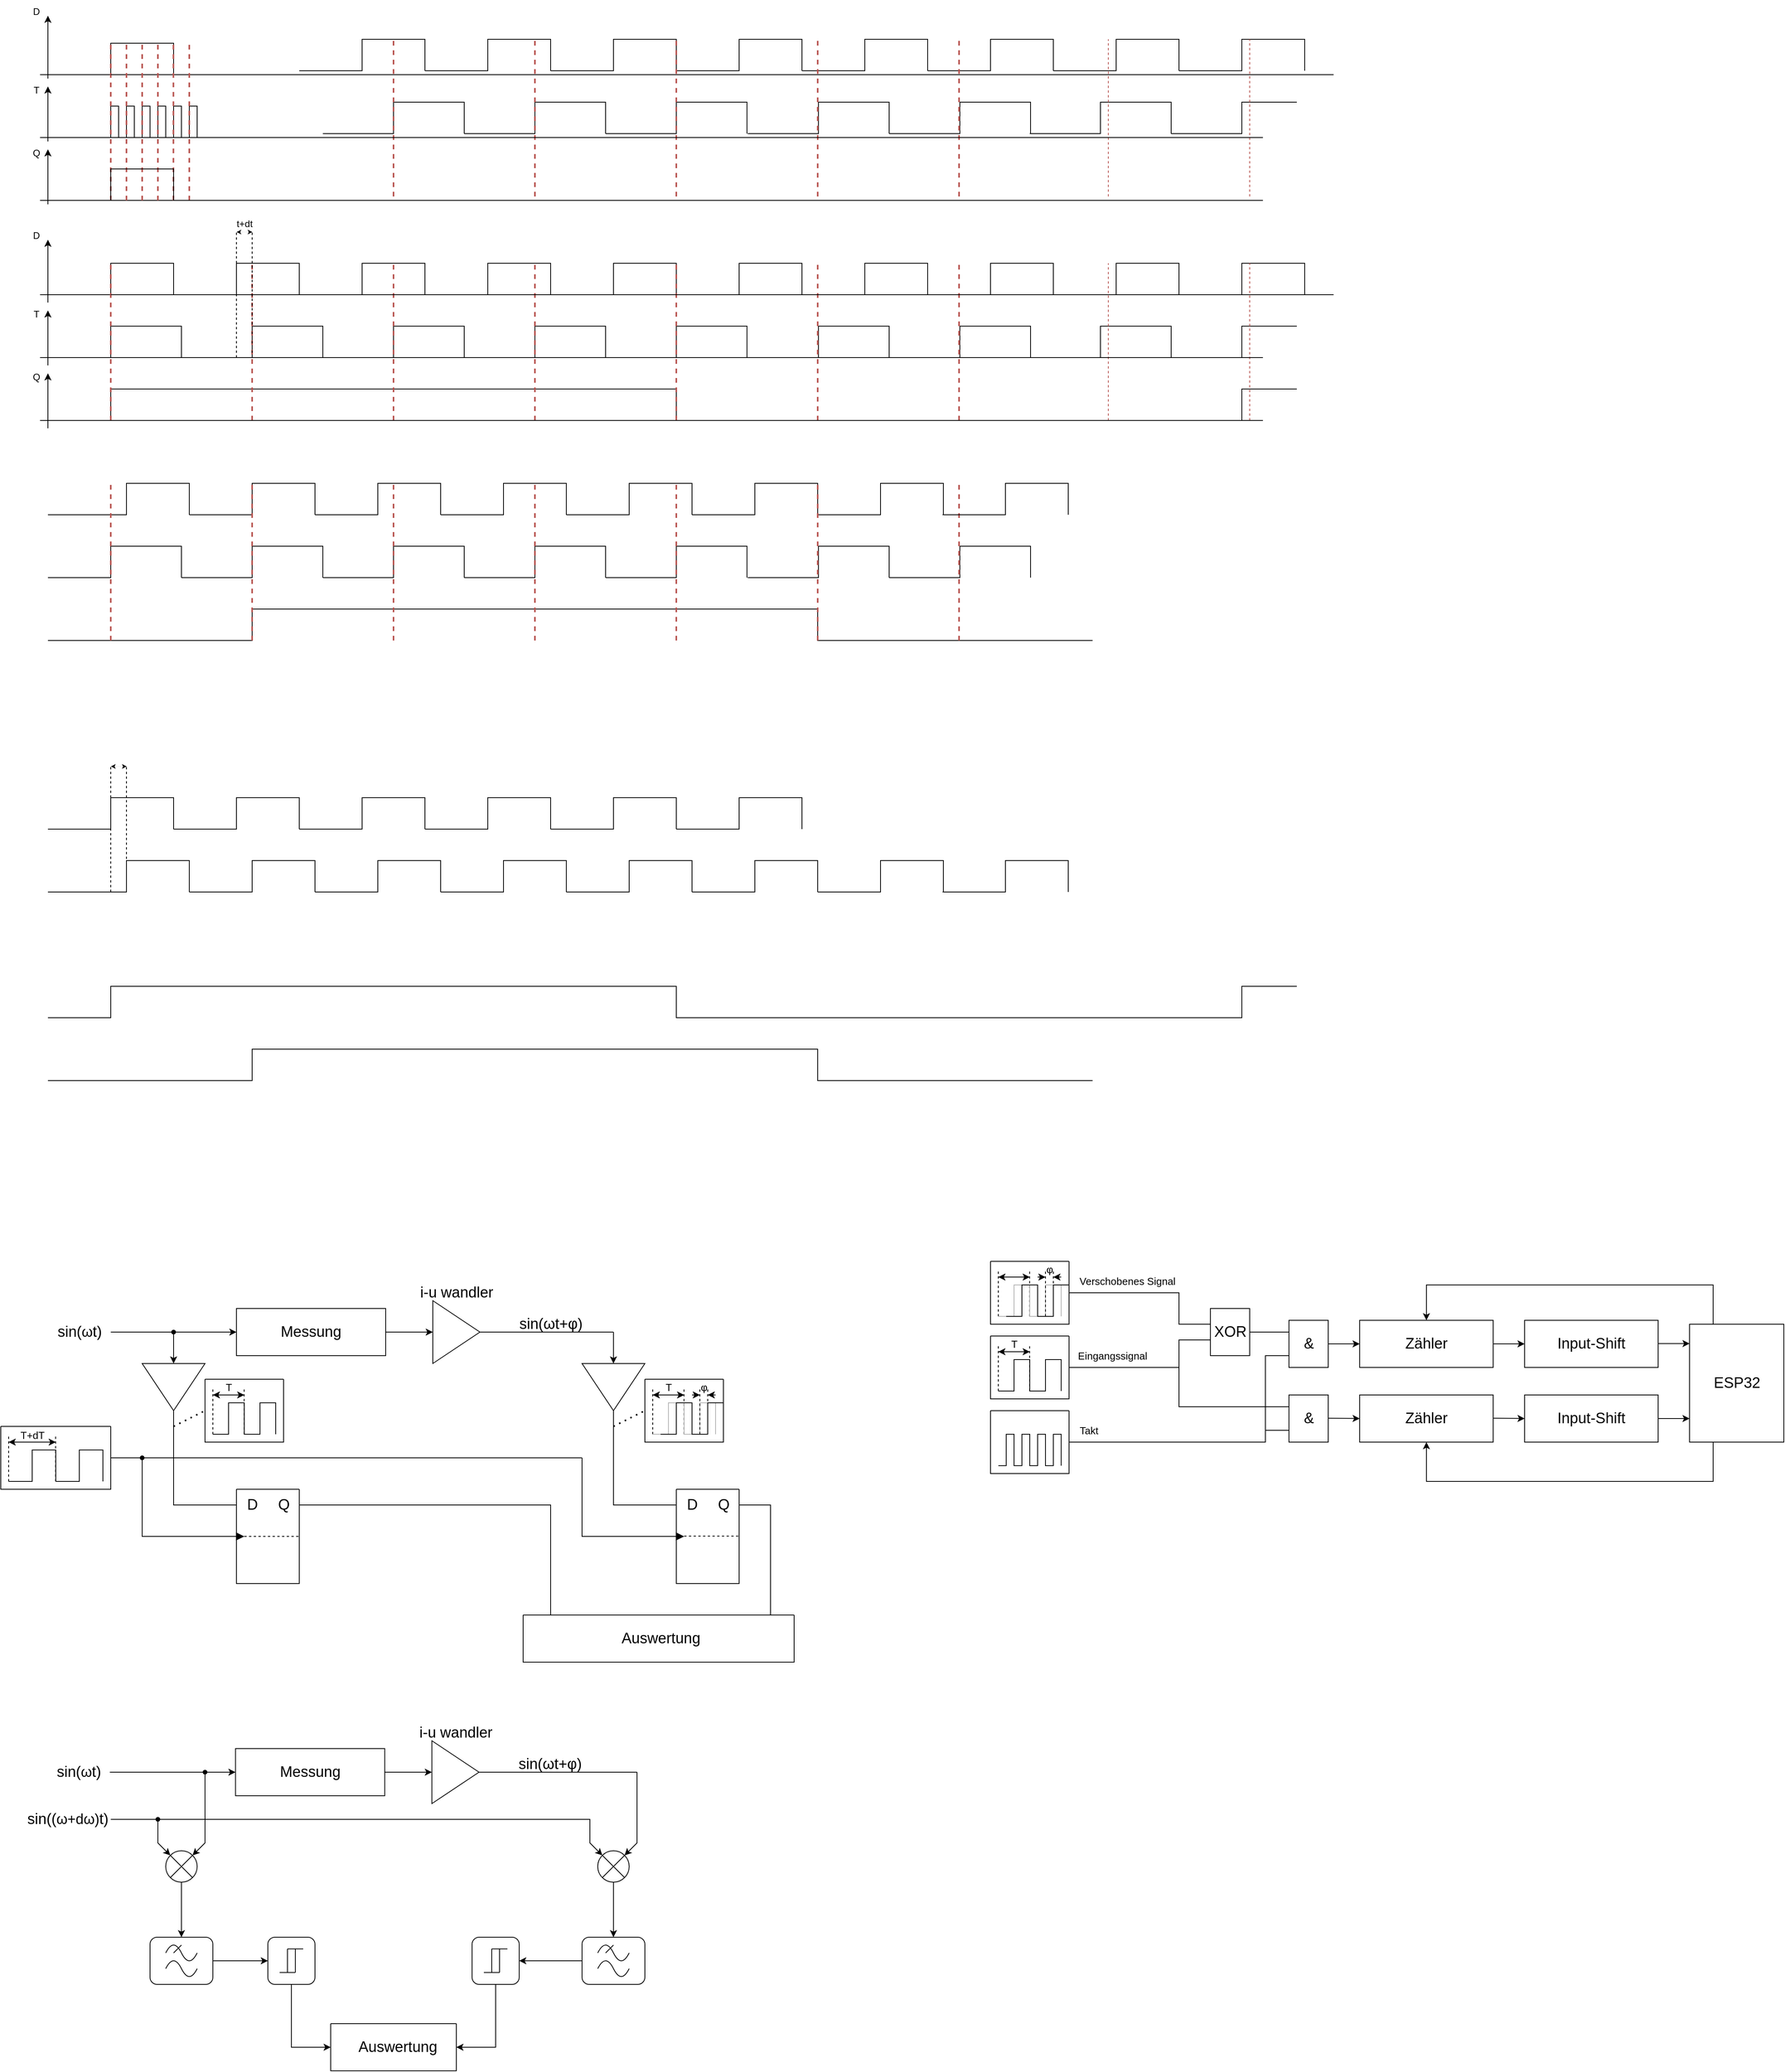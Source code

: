 <mxfile version="21.4.0" type="github">
  <diagram id="WDzS4ZiVjdlWBc4Naw3w" name="Seite-1">
    <mxGraphModel dx="819" dy="1624" grid="1" gridSize="10" guides="1" tooltips="1" connect="1" arrows="1" fold="1" page="1" pageScale="1" pageWidth="827" pageHeight="1169" math="0" shadow="0">
      <root>
        <mxCell id="0" />
        <mxCell id="1" parent="0" />
        <mxCell id="kdA-taJ_aWkf9tYC6nDx-21" value="" style="endArrow=none;html=1;rounded=0;" parent="1" edge="1">
          <mxGeometry width="50" height="50" relative="1" as="geometry">
            <mxPoint x="150" y="200" as="sourcePoint" />
            <mxPoint x="320" y="200" as="targetPoint" />
            <Array as="points">
              <mxPoint x="240" y="200" />
              <mxPoint x="240" y="160" />
              <mxPoint x="320" y="160" />
            </Array>
          </mxGeometry>
        </mxCell>
        <mxCell id="kdA-taJ_aWkf9tYC6nDx-22" value="" style="endArrow=none;html=1;rounded=0;" parent="1" edge="1">
          <mxGeometry width="50" height="50" relative="1" as="geometry">
            <mxPoint x="320" y="200" as="sourcePoint" />
            <mxPoint x="480" y="200" as="targetPoint" />
            <Array as="points">
              <mxPoint x="400" y="200" />
              <mxPoint x="400" y="160" />
              <mxPoint x="480" y="160" />
            </Array>
          </mxGeometry>
        </mxCell>
        <mxCell id="kdA-taJ_aWkf9tYC6nDx-23" value="" style="endArrow=none;html=1;rounded=0;" parent="1" edge="1">
          <mxGeometry width="50" height="50" relative="1" as="geometry">
            <mxPoint x="480" y="200" as="sourcePoint" />
            <mxPoint x="640" y="200" as="targetPoint" />
            <Array as="points">
              <mxPoint x="560" y="200" />
              <mxPoint x="560" y="160" />
              <mxPoint x="640" y="160" />
            </Array>
          </mxGeometry>
        </mxCell>
        <mxCell id="kdA-taJ_aWkf9tYC6nDx-24" value="" style="endArrow=none;html=1;rounded=0;" parent="1" edge="1">
          <mxGeometry width="50" height="50" relative="1" as="geometry">
            <mxPoint x="640" y="200" as="sourcePoint" />
            <mxPoint x="800" y="200" as="targetPoint" />
            <Array as="points">
              <mxPoint x="720" y="200" />
              <mxPoint x="720" y="160" />
              <mxPoint x="800" y="160" />
            </Array>
          </mxGeometry>
        </mxCell>
        <mxCell id="kdA-taJ_aWkf9tYC6nDx-25" value="" style="endArrow=none;html=1;rounded=0;" parent="1" edge="1">
          <mxGeometry width="50" height="50" relative="1" as="geometry">
            <mxPoint x="800" y="200" as="sourcePoint" />
            <mxPoint x="960" y="200" as="targetPoint" />
            <Array as="points">
              <mxPoint x="880" y="200" />
              <mxPoint x="880" y="160" />
              <mxPoint x="960" y="160" />
            </Array>
          </mxGeometry>
        </mxCell>
        <mxCell id="kdA-taJ_aWkf9tYC6nDx-31" value="" style="endArrow=none;html=1;rounded=0;" parent="1" edge="1">
          <mxGeometry width="50" height="50" relative="1" as="geometry">
            <mxPoint x="150" y="280" as="sourcePoint" />
            <mxPoint x="330" y="280" as="targetPoint" />
            <Array as="points">
              <mxPoint x="240" y="280" />
              <mxPoint x="240" y="240" />
              <mxPoint x="330" y="240" />
            </Array>
          </mxGeometry>
        </mxCell>
        <mxCell id="kdA-taJ_aWkf9tYC6nDx-32" value="" style="endArrow=none;html=1;rounded=0;" parent="1" edge="1">
          <mxGeometry width="50" height="50" relative="1" as="geometry">
            <mxPoint x="330" y="280" as="sourcePoint" />
            <mxPoint x="510" y="280" as="targetPoint" />
            <Array as="points">
              <mxPoint x="420" y="280" />
              <mxPoint x="420" y="240" />
              <mxPoint x="510" y="240" />
            </Array>
          </mxGeometry>
        </mxCell>
        <mxCell id="kdA-taJ_aWkf9tYC6nDx-33" value="" style="endArrow=none;html=1;rounded=0;" parent="1" edge="1">
          <mxGeometry width="50" height="50" relative="1" as="geometry">
            <mxPoint x="510" y="280" as="sourcePoint" />
            <mxPoint x="690" y="280" as="targetPoint" />
            <Array as="points">
              <mxPoint x="600" y="280" />
              <mxPoint x="600" y="240" />
              <mxPoint x="690" y="240" />
            </Array>
          </mxGeometry>
        </mxCell>
        <mxCell id="kdA-taJ_aWkf9tYC6nDx-34" value="" style="endArrow=none;html=1;rounded=0;" parent="1" edge="1">
          <mxGeometry width="50" height="50" relative="1" as="geometry">
            <mxPoint x="690" y="280" as="sourcePoint" />
            <mxPoint x="870" y="280" as="targetPoint" />
            <Array as="points">
              <mxPoint x="780" y="280" />
              <mxPoint x="780" y="240" />
              <mxPoint x="870" y="240" />
            </Array>
          </mxGeometry>
        </mxCell>
        <mxCell id="kdA-taJ_aWkf9tYC6nDx-35" value="" style="endArrow=none;html=1;rounded=0;" parent="1" edge="1">
          <mxGeometry width="50" height="50" relative="1" as="geometry">
            <mxPoint x="870" y="280" as="sourcePoint" />
            <mxPoint x="1050" y="280" as="targetPoint" />
            <Array as="points">
              <mxPoint x="960" y="280" />
              <mxPoint x="960" y="240" />
              <mxPoint x="1050" y="240" />
            </Array>
          </mxGeometry>
        </mxCell>
        <mxCell id="kdA-taJ_aWkf9tYC6nDx-36" value="" style="endArrow=none;html=1;rounded=0;" parent="1" edge="1">
          <mxGeometry width="50" height="50" relative="1" as="geometry">
            <mxPoint x="960" y="200" as="sourcePoint" />
            <mxPoint x="1120" y="200" as="targetPoint" />
            <Array as="points">
              <mxPoint x="1040" y="200" />
              <mxPoint x="1040" y="160" />
              <mxPoint x="1120" y="160" />
            </Array>
          </mxGeometry>
        </mxCell>
        <mxCell id="kdA-taJ_aWkf9tYC6nDx-37" value="" style="endArrow=none;html=1;rounded=0;" parent="1" edge="1">
          <mxGeometry width="50" height="50" relative="1" as="geometry">
            <mxPoint x="1120" y="200" as="sourcePoint" />
            <mxPoint x="1280" y="200" as="targetPoint" />
            <Array as="points">
              <mxPoint x="1200" y="200" />
              <mxPoint x="1200" y="160" />
              <mxPoint x="1280" y="160" />
            </Array>
          </mxGeometry>
        </mxCell>
        <mxCell id="kdA-taJ_aWkf9tYC6nDx-38" value="" style="endArrow=none;html=1;rounded=0;" parent="1" edge="1">
          <mxGeometry width="50" height="50" relative="1" as="geometry">
            <mxPoint x="1280" y="200" as="sourcePoint" />
            <mxPoint x="1440" y="200" as="targetPoint" />
            <Array as="points">
              <mxPoint x="1360" y="200" />
              <mxPoint x="1360" y="160" />
              <mxPoint x="1440" y="160" />
            </Array>
          </mxGeometry>
        </mxCell>
        <mxCell id="kdA-taJ_aWkf9tYC6nDx-39" value="" style="endArrow=none;html=1;rounded=0;" parent="1" edge="1">
          <mxGeometry width="50" height="50" relative="1" as="geometry">
            <mxPoint x="1440" y="200" as="sourcePoint" />
            <mxPoint x="1600" y="200" as="targetPoint" />
            <Array as="points">
              <mxPoint x="1520" y="200" />
              <mxPoint x="1520" y="160" />
              <mxPoint x="1600" y="160" />
            </Array>
          </mxGeometry>
        </mxCell>
        <mxCell id="kdA-taJ_aWkf9tYC6nDx-44" value="" style="endArrow=none;html=1;rounded=0;" parent="1" edge="1">
          <mxGeometry width="50" height="50" relative="1" as="geometry">
            <mxPoint x="1051" y="280" as="sourcePoint" />
            <mxPoint x="1231" y="280" as="targetPoint" />
            <Array as="points">
              <mxPoint x="1141" y="280" />
              <mxPoint x="1141" y="240" />
              <mxPoint x="1231" y="240" />
            </Array>
          </mxGeometry>
        </mxCell>
        <mxCell id="kdA-taJ_aWkf9tYC6nDx-45" value="" style="endArrow=none;html=1;rounded=0;" parent="1" edge="1">
          <mxGeometry width="50" height="50" relative="1" as="geometry">
            <mxPoint x="1231" y="280" as="sourcePoint" />
            <mxPoint x="1411" y="280" as="targetPoint" />
            <Array as="points">
              <mxPoint x="1321" y="280" />
              <mxPoint x="1321" y="240" />
              <mxPoint x="1411" y="240" />
            </Array>
          </mxGeometry>
        </mxCell>
        <mxCell id="kdA-taJ_aWkf9tYC6nDx-46" value="" style="endArrow=none;html=1;rounded=0;" parent="1" edge="1">
          <mxGeometry width="50" height="50" relative="1" as="geometry">
            <mxPoint x="1410" y="280" as="sourcePoint" />
            <mxPoint x="1590" y="280" as="targetPoint" />
            <Array as="points">
              <mxPoint x="1500" y="280" />
              <mxPoint x="1500" y="240" />
              <mxPoint x="1590" y="240" />
            </Array>
          </mxGeometry>
        </mxCell>
        <mxCell id="kdA-taJ_aWkf9tYC6nDx-47" value="" style="endArrow=none;html=1;rounded=0;" parent="1" edge="1">
          <mxGeometry width="50" height="50" relative="1" as="geometry">
            <mxPoint x="150" y="360" as="sourcePoint" />
            <mxPoint x="1750" y="320" as="targetPoint" />
            <Array as="points">
              <mxPoint x="240" y="360" />
              <mxPoint x="240" y="320" />
              <mxPoint x="960" y="320" />
              <mxPoint x="960" y="360" />
              <mxPoint x="1680" y="360" />
              <mxPoint x="1680" y="320" />
            </Array>
          </mxGeometry>
        </mxCell>
        <mxCell id="kdA-taJ_aWkf9tYC6nDx-48" value="" style="endArrow=none;dashed=1;html=1;rounded=0;fillColor=#f8cecc;strokeColor=#b85450;strokeWidth=2;" parent="1" edge="1">
          <mxGeometry width="50" height="50" relative="1" as="geometry">
            <mxPoint x="240" y="360" as="sourcePoint" />
            <mxPoint x="240" y="160" as="targetPoint" />
          </mxGeometry>
        </mxCell>
        <mxCell id="kdA-taJ_aWkf9tYC6nDx-49" value="" style="endArrow=none;html=1;rounded=0;" parent="1" edge="1">
          <mxGeometry width="50" height="50" relative="1" as="geometry">
            <mxPoint x="1600" y="200" as="sourcePoint" />
            <mxPoint x="1760" y="200" as="targetPoint" />
            <Array as="points">
              <mxPoint x="1680" y="200" />
              <mxPoint x="1680" y="160" />
              <mxPoint x="1760" y="160" />
            </Array>
          </mxGeometry>
        </mxCell>
        <mxCell id="kdA-taJ_aWkf9tYC6nDx-50" value="" style="endArrow=none;html=1;rounded=0;" parent="1" edge="1">
          <mxGeometry width="50" height="50" relative="1" as="geometry">
            <mxPoint x="1590" y="280" as="sourcePoint" />
            <mxPoint x="1750" y="240" as="targetPoint" />
            <Array as="points">
              <mxPoint x="1680" y="280" />
              <mxPoint x="1680" y="240" />
              <mxPoint x="1720" y="240" />
            </Array>
          </mxGeometry>
        </mxCell>
        <mxCell id="kdA-taJ_aWkf9tYC6nDx-51" value="" style="endArrow=none;dashed=1;html=1;rounded=0;fillColor=#f8cecc;strokeColor=#b85450;strokeWidth=2;" parent="1" edge="1">
          <mxGeometry width="50" height="50" relative="1" as="geometry">
            <mxPoint x="420" y="360" as="sourcePoint" />
            <mxPoint x="420" y="160" as="targetPoint" />
          </mxGeometry>
        </mxCell>
        <mxCell id="kdA-taJ_aWkf9tYC6nDx-52" value="" style="endArrow=none;dashed=1;html=1;rounded=0;fillColor=#f8cecc;strokeColor=#b85450;strokeWidth=2;" parent="1" edge="1">
          <mxGeometry width="50" height="50" relative="1" as="geometry">
            <mxPoint x="600" y="360" as="sourcePoint" />
            <mxPoint x="600" y="160" as="targetPoint" />
          </mxGeometry>
        </mxCell>
        <mxCell id="kdA-taJ_aWkf9tYC6nDx-53" value="" style="endArrow=none;dashed=1;html=1;rounded=0;fillColor=#f8cecc;strokeColor=#b85450;strokeWidth=2;" parent="1" edge="1">
          <mxGeometry width="50" height="50" relative="1" as="geometry">
            <mxPoint x="780" y="360" as="sourcePoint" />
            <mxPoint x="780" y="160" as="targetPoint" />
          </mxGeometry>
        </mxCell>
        <mxCell id="kdA-taJ_aWkf9tYC6nDx-54" value="" style="endArrow=none;dashed=1;html=1;rounded=0;fillColor=#f8cecc;strokeColor=#b85450;strokeWidth=2;" parent="1" edge="1">
          <mxGeometry width="50" height="50" relative="1" as="geometry">
            <mxPoint x="960" y="360" as="sourcePoint" />
            <mxPoint x="960" y="160" as="targetPoint" />
          </mxGeometry>
        </mxCell>
        <mxCell id="gFEzy7Q-jeZhdHL1lZaV-1" value="" style="endArrow=classic;startArrow=classic;html=1;rounded=0;strokeWidth=0;fontStyle=1" parent="1" edge="1">
          <mxGeometry width="50" height="50" relative="1" as="geometry">
            <mxPoint x="400" y="120" as="sourcePoint" />
            <mxPoint x="420" y="120" as="targetPoint" />
            <Array as="points">
              <mxPoint x="404" y="120" />
            </Array>
          </mxGeometry>
        </mxCell>
        <mxCell id="gFEzy7Q-jeZhdHL1lZaV-6" value="" style="endArrow=none;dashed=1;html=1;rounded=0;strokeWidth=1;" parent="1" edge="1">
          <mxGeometry width="50" height="50" relative="1" as="geometry">
            <mxPoint x="400" y="280" as="sourcePoint" />
            <mxPoint x="400" y="120" as="targetPoint" />
          </mxGeometry>
        </mxCell>
        <mxCell id="gFEzy7Q-jeZhdHL1lZaV-7" value="" style="endArrow=none;dashed=1;html=1;rounded=0;strokeWidth=1;" parent="1" edge="1">
          <mxGeometry width="50" height="50" relative="1" as="geometry">
            <mxPoint x="420" y="280" as="sourcePoint" />
            <mxPoint x="420" y="120" as="targetPoint" />
          </mxGeometry>
        </mxCell>
        <mxCell id="gFEzy7Q-jeZhdHL1lZaV-8" value="" style="endArrow=none;html=1;rounded=0;" parent="1" edge="1">
          <mxGeometry width="50" height="50" relative="1" as="geometry">
            <mxPoint x="160" y="480" as="sourcePoint" />
            <mxPoint x="340" y="480" as="targetPoint" />
            <Array as="points">
              <mxPoint x="260" y="480" />
              <mxPoint x="260" y="440" />
              <mxPoint x="340" y="440" />
            </Array>
          </mxGeometry>
        </mxCell>
        <mxCell id="gFEzy7Q-jeZhdHL1lZaV-9" value="" style="endArrow=none;dashed=1;html=1;rounded=0;fillColor=#f8cecc;strokeColor=#b85450;strokeWidth=2;" parent="1" edge="1">
          <mxGeometry width="50" height="50" relative="1" as="geometry">
            <mxPoint x="1140" y="360" as="sourcePoint" />
            <mxPoint x="1140" y="160" as="targetPoint" />
          </mxGeometry>
        </mxCell>
        <mxCell id="gFEzy7Q-jeZhdHL1lZaV-10" value="" style="endArrow=none;dashed=1;html=1;rounded=0;fillColor=#f8cecc;strokeColor=#b85450;strokeWidth=2;" parent="1" edge="1">
          <mxGeometry width="50" height="50" relative="1" as="geometry">
            <mxPoint x="1320" y="360" as="sourcePoint" />
            <mxPoint x="1320" y="160" as="targetPoint" />
          </mxGeometry>
        </mxCell>
        <mxCell id="gFEzy7Q-jeZhdHL1lZaV-11" value="" style="endArrow=none;dashed=1;html=1;rounded=0;fillColor=#f8cecc;strokeColor=#b85450;" parent="1" edge="1">
          <mxGeometry width="50" height="50" relative="1" as="geometry">
            <mxPoint x="1510" y="360" as="sourcePoint" />
            <mxPoint x="1510" y="160" as="targetPoint" />
          </mxGeometry>
        </mxCell>
        <mxCell id="gFEzy7Q-jeZhdHL1lZaV-12" value="" style="endArrow=none;dashed=1;html=1;rounded=0;fillColor=#f8cecc;strokeColor=#b85450;" parent="1" edge="1">
          <mxGeometry width="50" height="50" relative="1" as="geometry">
            <mxPoint x="1690" y="360" as="sourcePoint" />
            <mxPoint x="1690" y="160" as="targetPoint" />
          </mxGeometry>
        </mxCell>
        <mxCell id="gFEzy7Q-jeZhdHL1lZaV-13" value="" style="endArrow=none;html=1;rounded=0;" parent="1" edge="1">
          <mxGeometry width="50" height="50" relative="1" as="geometry">
            <mxPoint x="340" y="480" as="sourcePoint" />
            <mxPoint x="500" y="480" as="targetPoint" />
            <Array as="points">
              <mxPoint x="420" y="480" />
              <mxPoint x="420" y="440" />
              <mxPoint x="500" y="440" />
            </Array>
          </mxGeometry>
        </mxCell>
        <mxCell id="gFEzy7Q-jeZhdHL1lZaV-14" value="" style="endArrow=none;html=1;rounded=0;" parent="1" edge="1">
          <mxGeometry width="50" height="50" relative="1" as="geometry">
            <mxPoint x="500" y="480" as="sourcePoint" />
            <mxPoint x="660" y="480" as="targetPoint" />
            <Array as="points">
              <mxPoint x="580" y="480" />
              <mxPoint x="580" y="440" />
              <mxPoint x="660" y="440" />
            </Array>
          </mxGeometry>
        </mxCell>
        <mxCell id="gFEzy7Q-jeZhdHL1lZaV-15" value="" style="endArrow=none;html=1;rounded=0;" parent="1" edge="1">
          <mxGeometry width="50" height="50" relative="1" as="geometry">
            <mxPoint x="660" y="480" as="sourcePoint" />
            <mxPoint x="820" y="480" as="targetPoint" />
            <Array as="points">
              <mxPoint x="740" y="480" />
              <mxPoint x="740" y="440" />
              <mxPoint x="820" y="440" />
            </Array>
          </mxGeometry>
        </mxCell>
        <mxCell id="gFEzy7Q-jeZhdHL1lZaV-16" value="" style="endArrow=none;html=1;rounded=0;" parent="1" edge="1">
          <mxGeometry width="50" height="50" relative="1" as="geometry">
            <mxPoint x="820" y="480" as="sourcePoint" />
            <mxPoint x="980" y="480" as="targetPoint" />
            <Array as="points">
              <mxPoint x="900" y="480" />
              <mxPoint x="900" y="440" />
              <mxPoint x="980" y="440" />
            </Array>
          </mxGeometry>
        </mxCell>
        <mxCell id="gFEzy7Q-jeZhdHL1lZaV-17" value="" style="endArrow=none;html=1;rounded=0;" parent="1" edge="1">
          <mxGeometry width="50" height="50" relative="1" as="geometry">
            <mxPoint x="980" y="480" as="sourcePoint" />
            <mxPoint x="1140" y="480" as="targetPoint" />
            <Array as="points">
              <mxPoint x="1060" y="480" />
              <mxPoint x="1060" y="440" />
              <mxPoint x="1140" y="440" />
            </Array>
          </mxGeometry>
        </mxCell>
        <mxCell id="gFEzy7Q-jeZhdHL1lZaV-18" value="" style="endArrow=none;html=1;rounded=0;" parent="1" edge="1">
          <mxGeometry width="50" height="50" relative="1" as="geometry">
            <mxPoint x="160" y="560" as="sourcePoint" />
            <mxPoint x="330" y="560" as="targetPoint" />
            <Array as="points">
              <mxPoint x="240" y="560" />
              <mxPoint x="240" y="520" />
              <mxPoint x="330" y="520" />
            </Array>
          </mxGeometry>
        </mxCell>
        <mxCell id="gFEzy7Q-jeZhdHL1lZaV-19" value="" style="endArrow=none;html=1;rounded=0;" parent="1" edge="1">
          <mxGeometry width="50" height="50" relative="1" as="geometry">
            <mxPoint x="330" y="560" as="sourcePoint" />
            <mxPoint x="510" y="560" as="targetPoint" />
            <Array as="points">
              <mxPoint x="420" y="560" />
              <mxPoint x="420" y="520" />
              <mxPoint x="510" y="520" />
            </Array>
          </mxGeometry>
        </mxCell>
        <mxCell id="gFEzy7Q-jeZhdHL1lZaV-20" value="" style="endArrow=none;html=1;rounded=0;" parent="1" edge="1">
          <mxGeometry width="50" height="50" relative="1" as="geometry">
            <mxPoint x="510" y="560" as="sourcePoint" />
            <mxPoint x="690" y="560" as="targetPoint" />
            <Array as="points">
              <mxPoint x="600" y="560" />
              <mxPoint x="600" y="520" />
              <mxPoint x="690" y="520" />
            </Array>
          </mxGeometry>
        </mxCell>
        <mxCell id="gFEzy7Q-jeZhdHL1lZaV-21" value="" style="endArrow=none;html=1;rounded=0;" parent="1" edge="1">
          <mxGeometry width="50" height="50" relative="1" as="geometry">
            <mxPoint x="690" y="560" as="sourcePoint" />
            <mxPoint x="870" y="560" as="targetPoint" />
            <Array as="points">
              <mxPoint x="780" y="560" />
              <mxPoint x="780" y="520" />
              <mxPoint x="870" y="520" />
            </Array>
          </mxGeometry>
        </mxCell>
        <mxCell id="gFEzy7Q-jeZhdHL1lZaV-22" value="" style="endArrow=none;html=1;rounded=0;" parent="1" edge="1">
          <mxGeometry width="50" height="50" relative="1" as="geometry">
            <mxPoint x="870" y="560" as="sourcePoint" />
            <mxPoint x="1050" y="560" as="targetPoint" />
            <Array as="points">
              <mxPoint x="960" y="560" />
              <mxPoint x="960" y="520" />
              <mxPoint x="1050" y="520" />
            </Array>
          </mxGeometry>
        </mxCell>
        <mxCell id="gFEzy7Q-jeZhdHL1lZaV-23" value="" style="endArrow=none;html=1;rounded=0;" parent="1" edge="1">
          <mxGeometry width="50" height="50" relative="1" as="geometry">
            <mxPoint x="1051" y="560" as="sourcePoint" />
            <mxPoint x="1231" y="560" as="targetPoint" />
            <Array as="points">
              <mxPoint x="1141" y="560" />
              <mxPoint x="1141" y="520" />
              <mxPoint x="1231" y="520" />
            </Array>
          </mxGeometry>
        </mxCell>
        <mxCell id="gFEzy7Q-jeZhdHL1lZaV-24" value="" style="endArrow=none;html=1;rounded=0;" parent="1" edge="1">
          <mxGeometry width="50" height="50" relative="1" as="geometry">
            <mxPoint x="1140" y="480" as="sourcePoint" />
            <mxPoint x="1300" y="480" as="targetPoint" />
            <Array as="points">
              <mxPoint x="1220" y="480" />
              <mxPoint x="1220" y="440" />
              <mxPoint x="1300" y="440" />
            </Array>
          </mxGeometry>
        </mxCell>
        <mxCell id="gFEzy7Q-jeZhdHL1lZaV-25" value="" style="endArrow=none;html=1;rounded=0;" parent="1" edge="1">
          <mxGeometry width="50" height="50" relative="1" as="geometry">
            <mxPoint x="1231" y="560" as="sourcePoint" />
            <mxPoint x="1411" y="560" as="targetPoint" />
            <Array as="points">
              <mxPoint x="1321" y="560" />
              <mxPoint x="1321" y="520" />
              <mxPoint x="1411" y="520" />
            </Array>
          </mxGeometry>
        </mxCell>
        <mxCell id="gFEzy7Q-jeZhdHL1lZaV-26" value="" style="endArrow=none;html=1;rounded=0;strokeWidth=1;" parent="1" edge="1">
          <mxGeometry width="50" height="50" relative="1" as="geometry">
            <mxPoint x="160" y="640" as="sourcePoint" />
            <mxPoint x="1490" y="640" as="targetPoint" />
            <Array as="points">
              <mxPoint x="240" y="640" />
              <mxPoint x="420" y="640" />
              <mxPoint x="420" y="600" />
              <mxPoint x="1140" y="600" />
              <mxPoint x="1140" y="640" />
            </Array>
          </mxGeometry>
        </mxCell>
        <mxCell id="gFEzy7Q-jeZhdHL1lZaV-27" value="" style="endArrow=none;dashed=1;html=1;rounded=0;fillColor=#f8cecc;strokeColor=#b85450;strokeWidth=2;" parent="1" edge="1">
          <mxGeometry width="50" height="50" relative="1" as="geometry">
            <mxPoint x="240" y="640" as="sourcePoint" />
            <mxPoint x="240" y="440" as="targetPoint" />
          </mxGeometry>
        </mxCell>
        <mxCell id="gFEzy7Q-jeZhdHL1lZaV-28" value="" style="endArrow=none;dashed=1;html=1;rounded=0;fillColor=#f8cecc;strokeColor=#b85450;strokeWidth=2;" parent="1" edge="1">
          <mxGeometry width="50" height="50" relative="1" as="geometry">
            <mxPoint x="420" y="640" as="sourcePoint" />
            <mxPoint x="420" y="440" as="targetPoint" />
          </mxGeometry>
        </mxCell>
        <mxCell id="gFEzy7Q-jeZhdHL1lZaV-29" value="" style="endArrow=none;dashed=1;html=1;rounded=0;fillColor=#f8cecc;strokeColor=#b85450;strokeWidth=2;" parent="1" edge="1">
          <mxGeometry width="50" height="50" relative="1" as="geometry">
            <mxPoint x="600" y="640" as="sourcePoint" />
            <mxPoint x="600" y="440" as="targetPoint" />
          </mxGeometry>
        </mxCell>
        <mxCell id="gFEzy7Q-jeZhdHL1lZaV-30" value="" style="endArrow=none;dashed=1;html=1;rounded=0;fillColor=#f8cecc;strokeColor=#b85450;strokeWidth=2;" parent="1" edge="1">
          <mxGeometry width="50" height="50" relative="1" as="geometry">
            <mxPoint x="780" y="640" as="sourcePoint" />
            <mxPoint x="780" y="440" as="targetPoint" />
          </mxGeometry>
        </mxCell>
        <mxCell id="gFEzy7Q-jeZhdHL1lZaV-31" value="" style="endArrow=none;dashed=1;html=1;rounded=0;fillColor=#f8cecc;strokeColor=#b85450;strokeWidth=2;" parent="1" edge="1">
          <mxGeometry width="50" height="50" relative="1" as="geometry">
            <mxPoint x="960" y="640" as="sourcePoint" />
            <mxPoint x="960" y="440" as="targetPoint" />
          </mxGeometry>
        </mxCell>
        <mxCell id="gFEzy7Q-jeZhdHL1lZaV-32" value="" style="endArrow=none;dashed=1;html=1;rounded=0;fillColor=#f8cecc;strokeColor=#b85450;strokeWidth=2;" parent="1" edge="1">
          <mxGeometry width="50" height="50" relative="1" as="geometry">
            <mxPoint x="1140" y="640" as="sourcePoint" />
            <mxPoint x="1140" y="440" as="targetPoint" />
          </mxGeometry>
        </mxCell>
        <mxCell id="gFEzy7Q-jeZhdHL1lZaV-33" value="" style="endArrow=none;dashed=1;html=1;rounded=0;fillColor=#f8cecc;strokeColor=#b85450;strokeWidth=2;" parent="1" edge="1">
          <mxGeometry width="50" height="50" relative="1" as="geometry">
            <mxPoint x="1320" y="640" as="sourcePoint" />
            <mxPoint x="1320" y="440" as="targetPoint" />
          </mxGeometry>
        </mxCell>
        <mxCell id="gFEzy7Q-jeZhdHL1lZaV-34" value="" style="endArrow=none;html=1;rounded=0;" parent="1" edge="1">
          <mxGeometry width="50" height="50" relative="1" as="geometry">
            <mxPoint x="1299" y="480" as="sourcePoint" />
            <mxPoint x="1459" y="480" as="targetPoint" />
            <Array as="points">
              <mxPoint x="1379" y="480" />
              <mxPoint x="1379" y="440" />
              <mxPoint x="1459" y="440" />
            </Array>
          </mxGeometry>
        </mxCell>
        <mxCell id="gFEzy7Q-jeZhdHL1lZaV-36" value="" style="endArrow=none;html=1;rounded=0;" parent="1" edge="1">
          <mxGeometry width="50" height="50" relative="1" as="geometry">
            <mxPoint x="160" y="880" as="sourcePoint" />
            <mxPoint x="320" y="880" as="targetPoint" />
            <Array as="points">
              <mxPoint x="240" y="880" />
              <mxPoint x="240" y="840" />
              <mxPoint x="320" y="840" />
            </Array>
          </mxGeometry>
        </mxCell>
        <mxCell id="gFEzy7Q-jeZhdHL1lZaV-37" value="" style="endArrow=none;html=1;rounded=0;" parent="1" edge="1">
          <mxGeometry width="50" height="50" relative="1" as="geometry">
            <mxPoint x="320" y="880" as="sourcePoint" />
            <mxPoint x="480" y="880" as="targetPoint" />
            <Array as="points">
              <mxPoint x="400" y="880" />
              <mxPoint x="400" y="840" />
              <mxPoint x="480" y="840" />
            </Array>
          </mxGeometry>
        </mxCell>
        <mxCell id="gFEzy7Q-jeZhdHL1lZaV-38" value="" style="endArrow=none;html=1;rounded=0;" parent="1" edge="1">
          <mxGeometry width="50" height="50" relative="1" as="geometry">
            <mxPoint x="480" y="880" as="sourcePoint" />
            <mxPoint x="640" y="880" as="targetPoint" />
            <Array as="points">
              <mxPoint x="560" y="880" />
              <mxPoint x="560" y="840" />
              <mxPoint x="640" y="840" />
            </Array>
          </mxGeometry>
        </mxCell>
        <mxCell id="gFEzy7Q-jeZhdHL1lZaV-43" value="" style="endArrow=none;html=1;rounded=0;" parent="1" edge="1">
          <mxGeometry width="50" height="50" relative="1" as="geometry">
            <mxPoint x="640" y="880" as="sourcePoint" />
            <mxPoint x="800" y="880" as="targetPoint" />
            <Array as="points">
              <mxPoint x="720" y="880" />
              <mxPoint x="720" y="840" />
              <mxPoint x="800" y="840" />
            </Array>
          </mxGeometry>
        </mxCell>
        <mxCell id="gFEzy7Q-jeZhdHL1lZaV-44" value="" style="endArrow=none;html=1;rounded=0;" parent="1" edge="1">
          <mxGeometry width="50" height="50" relative="1" as="geometry">
            <mxPoint x="800" y="880" as="sourcePoint" />
            <mxPoint x="960" y="880" as="targetPoint" />
            <Array as="points">
              <mxPoint x="880" y="880" />
              <mxPoint x="880" y="840" />
              <mxPoint x="960" y="840" />
            </Array>
          </mxGeometry>
        </mxCell>
        <mxCell id="gFEzy7Q-jeZhdHL1lZaV-45" value="" style="endArrow=none;html=1;rounded=0;" parent="1" edge="1">
          <mxGeometry width="50" height="50" relative="1" as="geometry">
            <mxPoint x="960" y="880" as="sourcePoint" />
            <mxPoint x="1120" y="880" as="targetPoint" />
            <Array as="points">
              <mxPoint x="1040" y="880" />
              <mxPoint x="1040" y="840" />
              <mxPoint x="1120" y="840" />
            </Array>
          </mxGeometry>
        </mxCell>
        <mxCell id="gFEzy7Q-jeZhdHL1lZaV-49" value="" style="endArrow=none;html=1;rounded=0;" parent="1" edge="1">
          <mxGeometry width="50" height="50" relative="1" as="geometry">
            <mxPoint x="160" y="960" as="sourcePoint" />
            <mxPoint x="340" y="960" as="targetPoint" />
            <Array as="points">
              <mxPoint x="260" y="960" />
              <mxPoint x="260" y="920" />
              <mxPoint x="340" y="920" />
            </Array>
          </mxGeometry>
        </mxCell>
        <mxCell id="gFEzy7Q-jeZhdHL1lZaV-50" value="" style="endArrow=none;html=1;rounded=0;" parent="1" edge="1">
          <mxGeometry width="50" height="50" relative="1" as="geometry">
            <mxPoint x="340" y="960" as="sourcePoint" />
            <mxPoint x="500" y="960" as="targetPoint" />
            <Array as="points">
              <mxPoint x="420" y="960" />
              <mxPoint x="420" y="920" />
              <mxPoint x="500" y="920" />
            </Array>
          </mxGeometry>
        </mxCell>
        <mxCell id="gFEzy7Q-jeZhdHL1lZaV-51" value="" style="endArrow=none;html=1;rounded=0;" parent="1" edge="1">
          <mxGeometry width="50" height="50" relative="1" as="geometry">
            <mxPoint x="500" y="960" as="sourcePoint" />
            <mxPoint x="660" y="960" as="targetPoint" />
            <Array as="points">
              <mxPoint x="580" y="960" />
              <mxPoint x="580" y="920" />
              <mxPoint x="660" y="920" />
            </Array>
          </mxGeometry>
        </mxCell>
        <mxCell id="gFEzy7Q-jeZhdHL1lZaV-52" value="" style="endArrow=none;html=1;rounded=0;" parent="1" edge="1">
          <mxGeometry width="50" height="50" relative="1" as="geometry">
            <mxPoint x="660" y="960" as="sourcePoint" />
            <mxPoint x="820" y="960" as="targetPoint" />
            <Array as="points">
              <mxPoint x="740" y="960" />
              <mxPoint x="740" y="920" />
              <mxPoint x="820" y="920" />
            </Array>
          </mxGeometry>
        </mxCell>
        <mxCell id="gFEzy7Q-jeZhdHL1lZaV-53" value="" style="endArrow=none;html=1;rounded=0;" parent="1" edge="1">
          <mxGeometry width="50" height="50" relative="1" as="geometry">
            <mxPoint x="820" y="960" as="sourcePoint" />
            <mxPoint x="980" y="960" as="targetPoint" />
            <Array as="points">
              <mxPoint x="900" y="960" />
              <mxPoint x="900" y="920" />
              <mxPoint x="980" y="920" />
            </Array>
          </mxGeometry>
        </mxCell>
        <mxCell id="gFEzy7Q-jeZhdHL1lZaV-54" value="" style="endArrow=none;html=1;rounded=0;" parent="1" edge="1">
          <mxGeometry width="50" height="50" relative="1" as="geometry">
            <mxPoint x="980" y="960" as="sourcePoint" />
            <mxPoint x="1140" y="960" as="targetPoint" />
            <Array as="points">
              <mxPoint x="1060" y="960" />
              <mxPoint x="1060" y="920" />
              <mxPoint x="1140" y="920" />
            </Array>
          </mxGeometry>
        </mxCell>
        <mxCell id="gFEzy7Q-jeZhdHL1lZaV-55" value="" style="endArrow=none;html=1;rounded=0;" parent="1" edge="1">
          <mxGeometry width="50" height="50" relative="1" as="geometry">
            <mxPoint x="1140" y="960" as="sourcePoint" />
            <mxPoint x="1300" y="960" as="targetPoint" />
            <Array as="points">
              <mxPoint x="1220" y="960" />
              <mxPoint x="1220" y="920" />
              <mxPoint x="1300" y="920" />
            </Array>
          </mxGeometry>
        </mxCell>
        <mxCell id="gFEzy7Q-jeZhdHL1lZaV-56" value="" style="endArrow=none;html=1;rounded=0;" parent="1" edge="1">
          <mxGeometry width="50" height="50" relative="1" as="geometry">
            <mxPoint x="1299" y="960" as="sourcePoint" />
            <mxPoint x="1459" y="960" as="targetPoint" />
            <Array as="points">
              <mxPoint x="1379" y="960" />
              <mxPoint x="1379" y="920" />
              <mxPoint x="1459" y="920" />
            </Array>
          </mxGeometry>
        </mxCell>
        <mxCell id="gFEzy7Q-jeZhdHL1lZaV-57" value="" style="endArrow=none;dashed=1;html=1;rounded=0;strokeWidth=1;" parent="1" edge="1">
          <mxGeometry width="50" height="50" relative="1" as="geometry">
            <mxPoint x="240" y="960" as="sourcePoint" />
            <mxPoint x="240" y="800" as="targetPoint" />
          </mxGeometry>
        </mxCell>
        <mxCell id="gFEzy7Q-jeZhdHL1lZaV-66" value="" style="endArrow=none;dashed=1;html=1;rounded=0;strokeWidth=1;" parent="1" edge="1">
          <mxGeometry width="50" height="50" relative="1" as="geometry">
            <mxPoint x="260" y="960" as="sourcePoint" />
            <mxPoint x="260" y="800" as="targetPoint" />
          </mxGeometry>
        </mxCell>
        <mxCell id="gFEzy7Q-jeZhdHL1lZaV-69" value="" style="endArrow=classic;startArrow=classic;html=1;rounded=0;strokeWidth=0;" parent="1" edge="1">
          <mxGeometry width="50" height="50" relative="1" as="geometry">
            <mxPoint x="240" y="800" as="sourcePoint" />
            <mxPoint x="260" y="800" as="targetPoint" />
            <Array as="points">
              <mxPoint x="250" y="800" />
            </Array>
          </mxGeometry>
        </mxCell>
        <mxCell id="gFEzy7Q-jeZhdHL1lZaV-70" value="" style="endArrow=none;html=1;rounded=0;" parent="1" edge="1">
          <mxGeometry width="50" height="50" relative="1" as="geometry">
            <mxPoint x="160" y="1120" as="sourcePoint" />
            <mxPoint x="1750.0" y="1080" as="targetPoint" />
            <Array as="points">
              <mxPoint x="240" y="1120" />
              <mxPoint x="240" y="1080" />
              <mxPoint x="960" y="1080" />
              <mxPoint x="960" y="1120" />
              <mxPoint x="1680" y="1120" />
              <mxPoint x="1680" y="1080" />
            </Array>
          </mxGeometry>
        </mxCell>
        <mxCell id="gFEzy7Q-jeZhdHL1lZaV-71" value="" style="endArrow=none;html=1;rounded=0;strokeWidth=1;" parent="1" edge="1">
          <mxGeometry width="50" height="50" relative="1" as="geometry">
            <mxPoint x="160" y="1200" as="sourcePoint" />
            <mxPoint x="1490" y="1200" as="targetPoint" />
            <Array as="points">
              <mxPoint x="240" y="1200" />
              <mxPoint x="420" y="1200" />
              <mxPoint x="420" y="1160" />
              <mxPoint x="1140" y="1160" />
              <mxPoint x="1140" y="1200" />
            </Array>
          </mxGeometry>
        </mxCell>
        <mxCell id="34TBfXtCDEXkfYJ-5ulG-4" value="" style="endArrow=classic;html=1;rounded=0;" parent="1" edge="1">
          <mxGeometry width="50" height="50" relative="1" as="geometry">
            <mxPoint x="160" y="210" as="sourcePoint" />
            <mxPoint x="160" y="130" as="targetPoint" />
          </mxGeometry>
        </mxCell>
        <mxCell id="34TBfXtCDEXkfYJ-5ulG-5" value="D" style="text;html=1;align=center;verticalAlign=middle;resizable=0;points=[];autosize=1;strokeColor=none;fillColor=none;" parent="1" vertex="1">
          <mxGeometry x="130" y="110" width="30" height="30" as="geometry" />
        </mxCell>
        <mxCell id="34TBfXtCDEXkfYJ-5ulG-6" value="T" style="text;html=1;align=center;verticalAlign=middle;resizable=0;points=[];autosize=1;strokeColor=none;fillColor=none;" parent="1" vertex="1">
          <mxGeometry x="130" y="210" width="30" height="30" as="geometry" />
        </mxCell>
        <mxCell id="34TBfXtCDEXkfYJ-5ulG-7" value="" style="endArrow=classic;html=1;rounded=0;" parent="1" edge="1">
          <mxGeometry width="50" height="50" relative="1" as="geometry">
            <mxPoint x="160" y="290" as="sourcePoint" />
            <mxPoint x="160" y="220" as="targetPoint" />
          </mxGeometry>
        </mxCell>
        <mxCell id="34TBfXtCDEXkfYJ-5ulG-8" value="" style="endArrow=classic;html=1;rounded=0;" parent="1" edge="1">
          <mxGeometry width="50" height="50" relative="1" as="geometry">
            <mxPoint x="160" y="370" as="sourcePoint" />
            <mxPoint x="160" y="300" as="targetPoint" />
          </mxGeometry>
        </mxCell>
        <mxCell id="34TBfXtCDEXkfYJ-5ulG-9" value="Q" style="text;html=1;align=center;verticalAlign=middle;resizable=0;points=[];autosize=1;strokeColor=none;fillColor=none;" parent="1" vertex="1">
          <mxGeometry x="130" y="290" width="30" height="30" as="geometry" />
        </mxCell>
        <mxCell id="34TBfXtCDEXkfYJ-5ulG-10" value="" style="endArrow=none;html=1;rounded=0;" parent="1" edge="1">
          <mxGeometry width="50" height="50" relative="1" as="geometry">
            <mxPoint x="240" y="200" as="sourcePoint" />
            <mxPoint x="1796.857" y="200" as="targetPoint" />
          </mxGeometry>
        </mxCell>
        <mxCell id="34TBfXtCDEXkfYJ-5ulG-12" value="" style="endArrow=none;html=1;rounded=0;" parent="1" edge="1">
          <mxGeometry width="50" height="50" relative="1" as="geometry">
            <mxPoint x="150" y="280" as="sourcePoint" />
            <mxPoint x="1706.857" y="280" as="targetPoint" />
          </mxGeometry>
        </mxCell>
        <mxCell id="34TBfXtCDEXkfYJ-5ulG-13" value="" style="endArrow=none;html=1;rounded=0;" parent="1" edge="1">
          <mxGeometry width="50" height="50" relative="1" as="geometry">
            <mxPoint x="150" y="360" as="sourcePoint" />
            <mxPoint x="1706.857" y="360" as="targetPoint" />
          </mxGeometry>
        </mxCell>
        <mxCell id="34TBfXtCDEXkfYJ-5ulG-14" value="t+dt" style="text;html=1;align=center;verticalAlign=middle;resizable=0;points=[];autosize=1;strokeColor=none;fillColor=none;" parent="1" vertex="1">
          <mxGeometry x="390" y="95" width="40" height="30" as="geometry" />
        </mxCell>
        <mxCell id="34TBfXtCDEXkfYJ-5ulG-16" value="&lt;font style=&quot;font-size: 19px;&quot;&gt;Messung&lt;/font&gt;" style="rounded=0;whiteSpace=wrap;html=1;" parent="1" vertex="1">
          <mxGeometry x="400" y="1490" width="190" height="60" as="geometry" />
        </mxCell>
        <mxCell id="34TBfXtCDEXkfYJ-5ulG-19" style="edgeStyle=orthogonalEdgeStyle;rounded=0;orthogonalLoop=1;jettySize=auto;html=1;entryX=0;entryY=0.5;entryDx=0;entryDy=0;fontSize=19;" parent="1" source="34TBfXtCDEXkfYJ-5ulG-17" target="34TBfXtCDEXkfYJ-5ulG-16" edge="1">
          <mxGeometry relative="1" as="geometry" />
        </mxCell>
        <mxCell id="34TBfXtCDEXkfYJ-5ulG-17" value="sin(&lt;span style=&quot;background-color: rgb(255, 255, 255); font-family: Verdana, sans-serif; text-align: start;&quot;&gt;&lt;font style=&quot;font-size: 18px;&quot;&gt;ω&lt;/font&gt;&lt;/span&gt;t)" style="text;html=1;align=center;verticalAlign=middle;resizable=0;points=[];autosize=1;strokeColor=none;fillColor=none;fontSize=19;" parent="1" vertex="1">
          <mxGeometry x="160" y="1500" width="80" height="40" as="geometry" />
        </mxCell>
        <mxCell id="34TBfXtCDEXkfYJ-5ulG-20" value="" style="endArrow=classic;html=1;rounded=0;fontSize=19;exitX=1;exitY=0.5;exitDx=0;exitDy=0;" parent="1" source="34TBfXtCDEXkfYJ-5ulG-16" target="34TBfXtCDEXkfYJ-5ulG-21" edge="1">
          <mxGeometry width="50" height="50" relative="1" as="geometry">
            <mxPoint x="640" y="1510" as="sourcePoint" />
            <mxPoint x="680" y="1520" as="targetPoint" />
          </mxGeometry>
        </mxCell>
        <mxCell id="34TBfXtCDEXkfYJ-5ulG-21" value="" style="triangle;whiteSpace=wrap;html=1;fontSize=19;" parent="1" vertex="1">
          <mxGeometry x="650" y="1480" width="60" height="80" as="geometry" />
        </mxCell>
        <mxCell id="34TBfXtCDEXkfYJ-5ulG-22" value="i-u wandler" style="text;html=1;align=center;verticalAlign=middle;resizable=0;points=[];autosize=1;strokeColor=none;fillColor=none;fontSize=19;" parent="1" vertex="1">
          <mxGeometry x="620" y="1450" width="120" height="40" as="geometry" />
        </mxCell>
        <mxCell id="34TBfXtCDEXkfYJ-5ulG-24" value="sin(ωt+φ)" style="text;html=1;align=center;verticalAlign=middle;resizable=0;points=[];autosize=1;strokeColor=none;fillColor=none;fontSize=19;" parent="1" vertex="1">
          <mxGeometry x="750" y="1490" width="100" height="40" as="geometry" />
        </mxCell>
        <mxCell id="34TBfXtCDEXkfYJ-5ulG-25" value="" style="endArrow=classic;html=1;rounded=0;fontSize=19;entryX=0;entryY=0.5;entryDx=0;entryDy=0;" parent="1" target="34TBfXtCDEXkfYJ-5ulG-26" edge="1">
          <mxGeometry width="50" height="50" relative="1" as="geometry">
            <mxPoint x="320" y="1520" as="sourcePoint" />
            <mxPoint x="320" y="1590" as="targetPoint" />
          </mxGeometry>
        </mxCell>
        <mxCell id="34TBfXtCDEXkfYJ-5ulG-26" value="" style="triangle;whiteSpace=wrap;html=1;fontSize=19;direction=south;" parent="1" vertex="1">
          <mxGeometry x="280" y="1560" width="80" height="60" as="geometry" />
        </mxCell>
        <mxCell id="34TBfXtCDEXkfYJ-5ulG-27" value="" style="endArrow=none;html=1;rounded=0;fontSize=19;" parent="1" edge="1">
          <mxGeometry width="50" height="50" relative="1" as="geometry">
            <mxPoint x="710" y="1520" as="sourcePoint" />
            <mxPoint x="880" y="1520" as="targetPoint" />
          </mxGeometry>
        </mxCell>
        <mxCell id="34TBfXtCDEXkfYJ-5ulG-28" value="" style="endArrow=classic;html=1;rounded=0;fontSize=19;startArrow=none;" parent="1" source="34TBfXtCDEXkfYJ-5ulG-29" edge="1">
          <mxGeometry width="50" height="50" relative="1" as="geometry">
            <mxPoint x="880" y="1520" as="sourcePoint" />
            <mxPoint x="880" y="1600" as="targetPoint" />
          </mxGeometry>
        </mxCell>
        <mxCell id="34TBfXtCDEXkfYJ-5ulG-30" value="" style="swimlane;startSize=0;fontSize=19;" parent="1" vertex="1">
          <mxGeometry x="400" y="1720" width="80" height="120" as="geometry">
            <mxRectangle x="324" y="1710" width="50" height="40" as="alternateBounds" />
          </mxGeometry>
        </mxCell>
        <mxCell id="34TBfXtCDEXkfYJ-5ulG-36" value="D" style="text;html=1;align=center;verticalAlign=middle;resizable=0;points=[];autosize=1;strokeColor=none;fillColor=none;fontSize=19;" parent="34TBfXtCDEXkfYJ-5ulG-30" vertex="1">
          <mxGeometry width="40" height="40" as="geometry" />
        </mxCell>
        <mxCell id="34TBfXtCDEXkfYJ-5ulG-53" value="Q" style="text;html=1;align=center;verticalAlign=middle;resizable=0;points=[];autosize=1;strokeColor=none;fillColor=none;fontSize=19;" parent="34TBfXtCDEXkfYJ-5ulG-30" vertex="1">
          <mxGeometry x="40" width="40" height="40" as="geometry" />
        </mxCell>
        <mxCell id="34TBfXtCDEXkfYJ-5ulG-33" value="" style="swimlane;startSize=0;fontSize=19;" parent="1" vertex="1">
          <mxGeometry x="960" y="1720" width="80" height="120" as="geometry">
            <mxRectangle x="324" y="1710" width="50" height="40" as="alternateBounds" />
          </mxGeometry>
        </mxCell>
        <mxCell id="34TBfXtCDEXkfYJ-5ulG-54" value="Q" style="text;html=1;align=center;verticalAlign=middle;resizable=0;points=[];autosize=1;strokeColor=none;fillColor=none;fontSize=19;" parent="34TBfXtCDEXkfYJ-5ulG-33" vertex="1">
          <mxGeometry x="40" width="40" height="40" as="geometry" />
        </mxCell>
        <mxCell id="34TBfXtCDEXkfYJ-5ulG-37" value="D" style="text;html=1;align=center;verticalAlign=middle;resizable=0;points=[];autosize=1;strokeColor=none;fillColor=none;fontSize=19;" parent="34TBfXtCDEXkfYJ-5ulG-33" vertex="1">
          <mxGeometry width="40" height="40" as="geometry" />
        </mxCell>
        <mxCell id="34TBfXtCDEXkfYJ-5ulG-47" value="" style="endArrow=none;dashed=1;html=1;rounded=0;fontSize=19;entryX=1;entryY=0.5;entryDx=0;entryDy=0;" parent="34TBfXtCDEXkfYJ-5ulG-33" edge="1">
          <mxGeometry width="50" height="50" relative="1" as="geometry">
            <mxPoint x="10" y="59.58" as="sourcePoint" />
            <mxPoint x="80" y="59.58" as="targetPoint" />
          </mxGeometry>
        </mxCell>
        <mxCell id="34TBfXtCDEXkfYJ-5ulG-34" value="" style="edgeStyle=segmentEdgeStyle;endArrow=block;html=1;curved=0;rounded=0;endSize=8;startSize=8;fontSize=19;endFill=1;startArrow=none;" parent="1" source="34TBfXtCDEXkfYJ-5ulG-48" edge="1">
          <mxGeometry width="50" height="50" relative="1" as="geometry">
            <mxPoint x="290" y="1680" as="sourcePoint" />
            <mxPoint x="410" y="1780" as="targetPoint" />
            <Array as="points">
              <mxPoint x="280" y="1680" />
              <mxPoint x="280" y="1780" />
            </Array>
          </mxGeometry>
        </mxCell>
        <mxCell id="34TBfXtCDEXkfYJ-5ulG-35" value="" style="edgeStyle=segmentEdgeStyle;endArrow=block;html=1;curved=0;rounded=0;endSize=8;startSize=8;fontSize=19;endFill=1;" parent="1" edge="1">
          <mxGeometry width="50" height="50" relative="1" as="geometry">
            <mxPoint x="840" y="1680" as="sourcePoint" />
            <mxPoint x="970" y="1780" as="targetPoint" />
            <Array as="points">
              <mxPoint x="840" y="1780" />
            </Array>
          </mxGeometry>
        </mxCell>
        <mxCell id="34TBfXtCDEXkfYJ-5ulG-38" value="" style="endArrow=classic;html=1;rounded=0;fontSize=19;endFill=1;entryX=0;entryY=0.5;entryDx=0;entryDy=0;" parent="1" target="34TBfXtCDEXkfYJ-5ulG-29" edge="1">
          <mxGeometry width="50" height="50" relative="1" as="geometry">
            <mxPoint x="880" y="1520" as="sourcePoint" />
            <mxPoint x="980" y="1560" as="targetPoint" />
          </mxGeometry>
        </mxCell>
        <mxCell id="34TBfXtCDEXkfYJ-5ulG-29" value="" style="triangle;whiteSpace=wrap;html=1;fontSize=19;direction=south;" parent="1" vertex="1">
          <mxGeometry x="840" y="1560" width="80" height="60" as="geometry" />
        </mxCell>
        <mxCell id="34TBfXtCDEXkfYJ-5ulG-40" value="" style="endArrow=none;html=1;rounded=0;fontSize=19;startArrow=none;" parent="1" source="34TBfXtCDEXkfYJ-5ulG-48" edge="1">
          <mxGeometry width="50" height="50" relative="1" as="geometry">
            <mxPoint x="240" y="1680" as="sourcePoint" />
            <mxPoint x="840" y="1680" as="targetPoint" />
          </mxGeometry>
        </mxCell>
        <mxCell id="34TBfXtCDEXkfYJ-5ulG-44" value="" style="endArrow=none;html=1;rounded=0;fontSize=19;exitX=1;exitY=0.5;exitDx=0;exitDy=0;" parent="1" source="34TBfXtCDEXkfYJ-5ulG-26" edge="1">
          <mxGeometry width="50" height="50" relative="1" as="geometry">
            <mxPoint x="530" y="1760" as="sourcePoint" />
            <mxPoint x="400" y="1740" as="targetPoint" />
            <Array as="points">
              <mxPoint x="320" y="1740" />
            </Array>
          </mxGeometry>
        </mxCell>
        <mxCell id="34TBfXtCDEXkfYJ-5ulG-45" value="" style="endArrow=none;html=1;rounded=0;fontSize=19;exitX=1;exitY=0.5;exitDx=0;exitDy=0;" parent="1" edge="1">
          <mxGeometry width="50" height="50" relative="1" as="geometry">
            <mxPoint x="880" y="1620" as="sourcePoint" />
            <mxPoint x="960" y="1740" as="targetPoint" />
            <Array as="points">
              <mxPoint x="880" y="1740" />
            </Array>
          </mxGeometry>
        </mxCell>
        <mxCell id="34TBfXtCDEXkfYJ-5ulG-46" value="" style="endArrow=none;dashed=1;html=1;rounded=0;fontSize=19;entryX=1;entryY=0.5;entryDx=0;entryDy=0;" parent="1" target="34TBfXtCDEXkfYJ-5ulG-30" edge="1">
          <mxGeometry width="50" height="50" relative="1" as="geometry">
            <mxPoint x="410" y="1780" as="sourcePoint" />
            <mxPoint x="550" y="1710" as="targetPoint" />
          </mxGeometry>
        </mxCell>
        <mxCell id="34TBfXtCDEXkfYJ-5ulG-49" value="" style="edgeStyle=segmentEdgeStyle;endArrow=none;html=1;curved=0;rounded=0;endSize=8;startSize=8;fontSize=19;endFill=1;" parent="1" target="34TBfXtCDEXkfYJ-5ulG-48" edge="1">
          <mxGeometry width="50" height="50" relative="1" as="geometry">
            <mxPoint x="290" y="1680" as="sourcePoint" />
            <mxPoint x="410" y="1780" as="targetPoint" />
            <Array as="points" />
          </mxGeometry>
        </mxCell>
        <mxCell id="34TBfXtCDEXkfYJ-5ulG-50" value="" style="endArrow=none;html=1;rounded=0;fontSize=19;" parent="1" target="34TBfXtCDEXkfYJ-5ulG-48" edge="1">
          <mxGeometry width="50" height="50" relative="1" as="geometry">
            <mxPoint x="240" y="1680" as="sourcePoint" />
            <mxPoint x="880" y="1680" as="targetPoint" />
          </mxGeometry>
        </mxCell>
        <mxCell id="34TBfXtCDEXkfYJ-5ulG-48" value="" style="shape=waypoint;sketch=0;fillStyle=solid;size=6;pointerEvents=1;points=[];fillColor=none;resizable=0;rotatable=0;perimeter=centerPerimeter;snapToPoint=1;strokeWidth=1;fontSize=19;" parent="1" vertex="1">
          <mxGeometry x="270" y="1670" width="20" height="20" as="geometry" />
        </mxCell>
        <mxCell id="tNRlQZoy6p1RvLxcGZSy-50" value="" style="endArrow=none;html=1;rounded=0;" parent="1" edge="1">
          <mxGeometry width="50" height="50" relative="1" as="geometry">
            <mxPoint x="150" y="-80" as="sourcePoint" />
            <mxPoint x="320" y="-80" as="targetPoint" />
            <Array as="points">
              <mxPoint x="240" y="-80" />
              <mxPoint x="240" y="-120" />
              <mxPoint x="320" y="-120" />
            </Array>
          </mxGeometry>
        </mxCell>
        <mxCell id="tNRlQZoy6p1RvLxcGZSy-52" value="" style="endArrow=none;html=1;rounded=0;" parent="1" edge="1">
          <mxGeometry width="50" height="50" relative="1" as="geometry">
            <mxPoint x="480" y="-85" as="sourcePoint" />
            <mxPoint x="640.0" y="-85" as="targetPoint" />
            <Array as="points">
              <mxPoint x="560" y="-85" />
              <mxPoint x="560" y="-125" />
              <mxPoint x="640" y="-125" />
            </Array>
          </mxGeometry>
        </mxCell>
        <mxCell id="tNRlQZoy6p1RvLxcGZSy-53" value="" style="endArrow=none;html=1;rounded=0;" parent="1" edge="1">
          <mxGeometry width="50" height="50" relative="1" as="geometry">
            <mxPoint x="640.0" y="-85" as="sourcePoint" />
            <mxPoint x="800.0" y="-85" as="targetPoint" />
            <Array as="points">
              <mxPoint x="720" y="-85" />
              <mxPoint x="720" y="-125" />
              <mxPoint x="800" y="-125" />
            </Array>
          </mxGeometry>
        </mxCell>
        <mxCell id="tNRlQZoy6p1RvLxcGZSy-54" value="" style="endArrow=none;html=1;rounded=0;" parent="1" edge="1">
          <mxGeometry width="50" height="50" relative="1" as="geometry">
            <mxPoint x="800.0" y="-85" as="sourcePoint" />
            <mxPoint x="960.0" y="-85" as="targetPoint" />
            <Array as="points">
              <mxPoint x="880" y="-85" />
              <mxPoint x="880" y="-125" />
              <mxPoint x="960" y="-125" />
            </Array>
          </mxGeometry>
        </mxCell>
        <mxCell id="tNRlQZoy6p1RvLxcGZSy-55" value="" style="endArrow=none;html=1;rounded=0;" parent="1" edge="1">
          <mxGeometry width="50" height="50" relative="1" as="geometry">
            <mxPoint x="230" as="sourcePoint" />
            <mxPoint x="250" as="targetPoint" />
            <Array as="points">
              <mxPoint x="240" />
              <mxPoint x="240" y="-40" />
              <mxPoint x="250" y="-40" />
            </Array>
          </mxGeometry>
        </mxCell>
        <mxCell id="tNRlQZoy6p1RvLxcGZSy-57" value="" style="endArrow=none;html=1;rounded=0;" parent="1" edge="1">
          <mxGeometry width="50" height="50" relative="1" as="geometry">
            <mxPoint x="510.0" y="-5" as="sourcePoint" />
            <mxPoint x="690.0" y="-5" as="targetPoint" />
            <Array as="points">
              <mxPoint x="600" y="-5" />
              <mxPoint x="600" y="-45" />
              <mxPoint x="690" y="-45" />
            </Array>
          </mxGeometry>
        </mxCell>
        <mxCell id="tNRlQZoy6p1RvLxcGZSy-58" value="" style="endArrow=none;html=1;rounded=0;" parent="1" edge="1">
          <mxGeometry width="50" height="50" relative="1" as="geometry">
            <mxPoint x="690.0" y="-5" as="sourcePoint" />
            <mxPoint x="870.0" y="-5" as="targetPoint" />
            <Array as="points">
              <mxPoint x="780" y="-5" />
              <mxPoint x="780" y="-45" />
              <mxPoint x="870" y="-45" />
            </Array>
          </mxGeometry>
        </mxCell>
        <mxCell id="tNRlQZoy6p1RvLxcGZSy-59" value="" style="endArrow=none;html=1;rounded=0;" parent="1" edge="1">
          <mxGeometry width="50" height="50" relative="1" as="geometry">
            <mxPoint x="870.0" y="-5" as="sourcePoint" />
            <mxPoint x="1050.0" y="-5" as="targetPoint" />
            <Array as="points">
              <mxPoint x="960" y="-5" />
              <mxPoint x="960" y="-45" />
              <mxPoint x="1050" y="-45" />
            </Array>
          </mxGeometry>
        </mxCell>
        <mxCell id="tNRlQZoy6p1RvLxcGZSy-60" value="" style="endArrow=none;html=1;rounded=0;" parent="1" edge="1">
          <mxGeometry width="50" height="50" relative="1" as="geometry">
            <mxPoint x="960.0" y="-85" as="sourcePoint" />
            <mxPoint x="1120.0" y="-85" as="targetPoint" />
            <Array as="points">
              <mxPoint x="1040" y="-85" />
              <mxPoint x="1040" y="-125" />
              <mxPoint x="1120" y="-125" />
            </Array>
          </mxGeometry>
        </mxCell>
        <mxCell id="tNRlQZoy6p1RvLxcGZSy-61" value="" style="endArrow=none;html=1;rounded=0;" parent="1" edge="1">
          <mxGeometry width="50" height="50" relative="1" as="geometry">
            <mxPoint x="1120.0" y="-85" as="sourcePoint" />
            <mxPoint x="1280.0" y="-85" as="targetPoint" />
            <Array as="points">
              <mxPoint x="1200" y="-85" />
              <mxPoint x="1200" y="-125" />
              <mxPoint x="1280" y="-125" />
            </Array>
          </mxGeometry>
        </mxCell>
        <mxCell id="tNRlQZoy6p1RvLxcGZSy-62" value="" style="endArrow=none;html=1;rounded=0;" parent="1" edge="1">
          <mxGeometry width="50" height="50" relative="1" as="geometry">
            <mxPoint x="1280.0" y="-85" as="sourcePoint" />
            <mxPoint x="1440.0" y="-85" as="targetPoint" />
            <Array as="points">
              <mxPoint x="1360" y="-85" />
              <mxPoint x="1360" y="-125" />
              <mxPoint x="1440" y="-125" />
            </Array>
          </mxGeometry>
        </mxCell>
        <mxCell id="tNRlQZoy6p1RvLxcGZSy-63" value="" style="endArrow=none;html=1;rounded=0;" parent="1" edge="1">
          <mxGeometry width="50" height="50" relative="1" as="geometry">
            <mxPoint x="1440.0" y="-85" as="sourcePoint" />
            <mxPoint x="1600.0" y="-85" as="targetPoint" />
            <Array as="points">
              <mxPoint x="1520" y="-85" />
              <mxPoint x="1520" y="-125" />
              <mxPoint x="1600" y="-125" />
            </Array>
          </mxGeometry>
        </mxCell>
        <mxCell id="tNRlQZoy6p1RvLxcGZSy-64" value="" style="endArrow=none;html=1;rounded=0;" parent="1" edge="1">
          <mxGeometry width="50" height="50" relative="1" as="geometry">
            <mxPoint x="1051" y="-5" as="sourcePoint" />
            <mxPoint x="1231" y="-5" as="targetPoint" />
            <Array as="points">
              <mxPoint x="1141" y="-5" />
              <mxPoint x="1141" y="-45" />
              <mxPoint x="1231" y="-45" />
            </Array>
          </mxGeometry>
        </mxCell>
        <mxCell id="tNRlQZoy6p1RvLxcGZSy-65" value="" style="endArrow=none;html=1;rounded=0;" parent="1" edge="1">
          <mxGeometry width="50" height="50" relative="1" as="geometry">
            <mxPoint x="1231" y="-5" as="sourcePoint" />
            <mxPoint x="1411" y="-5" as="targetPoint" />
            <Array as="points">
              <mxPoint x="1321" y="-5" />
              <mxPoint x="1321" y="-45" />
              <mxPoint x="1411" y="-45" />
            </Array>
          </mxGeometry>
        </mxCell>
        <mxCell id="tNRlQZoy6p1RvLxcGZSy-66" value="" style="endArrow=none;html=1;rounded=0;" parent="1" edge="1">
          <mxGeometry width="50" height="50" relative="1" as="geometry">
            <mxPoint x="1410.0" y="-5" as="sourcePoint" />
            <mxPoint x="1590.0" y="-5" as="targetPoint" />
            <Array as="points">
              <mxPoint x="1500" y="-5" />
              <mxPoint x="1500" y="-45" />
              <mxPoint x="1590" y="-45" />
            </Array>
          </mxGeometry>
        </mxCell>
        <mxCell id="tNRlQZoy6p1RvLxcGZSy-68" value="" style="endArrow=none;dashed=1;html=1;rounded=0;fillColor=#f8cecc;strokeColor=#b85450;strokeWidth=2;" parent="1" edge="1">
          <mxGeometry width="50" height="50" relative="1" as="geometry">
            <mxPoint x="240" y="80" as="sourcePoint" />
            <mxPoint x="240" y="-120" as="targetPoint" />
          </mxGeometry>
        </mxCell>
        <mxCell id="tNRlQZoy6p1RvLxcGZSy-69" value="" style="endArrow=none;html=1;rounded=0;" parent="1" edge="1">
          <mxGeometry width="50" height="50" relative="1" as="geometry">
            <mxPoint x="1600.0" y="-85" as="sourcePoint" />
            <mxPoint x="1760" y="-85" as="targetPoint" />
            <Array as="points">
              <mxPoint x="1680" y="-85" />
              <mxPoint x="1680" y="-125" />
              <mxPoint x="1760" y="-125" />
            </Array>
          </mxGeometry>
        </mxCell>
        <mxCell id="tNRlQZoy6p1RvLxcGZSy-70" value="" style="endArrow=none;html=1;rounded=0;" parent="1" edge="1">
          <mxGeometry width="50" height="50" relative="1" as="geometry">
            <mxPoint x="1590.0" y="-5" as="sourcePoint" />
            <mxPoint x="1750" y="-45" as="targetPoint" />
            <Array as="points">
              <mxPoint x="1680" y="-5" />
              <mxPoint x="1680" y="-45" />
              <mxPoint x="1720" y="-45" />
            </Array>
          </mxGeometry>
        </mxCell>
        <mxCell id="tNRlQZoy6p1RvLxcGZSy-72" value="" style="endArrow=none;dashed=1;html=1;rounded=0;fillColor=#f8cecc;strokeColor=#b85450;strokeWidth=2;" parent="1" edge="1">
          <mxGeometry width="50" height="50" relative="1" as="geometry">
            <mxPoint x="600.0" y="75" as="sourcePoint" />
            <mxPoint x="600.0" y="-125" as="targetPoint" />
          </mxGeometry>
        </mxCell>
        <mxCell id="tNRlQZoy6p1RvLxcGZSy-73" value="" style="endArrow=none;dashed=1;html=1;rounded=0;fillColor=#f8cecc;strokeColor=#b85450;strokeWidth=2;" parent="1" edge="1">
          <mxGeometry width="50" height="50" relative="1" as="geometry">
            <mxPoint x="780.0" y="75" as="sourcePoint" />
            <mxPoint x="780.0" y="-125" as="targetPoint" />
          </mxGeometry>
        </mxCell>
        <mxCell id="tNRlQZoy6p1RvLxcGZSy-74" value="" style="endArrow=none;dashed=1;html=1;rounded=0;fillColor=#f8cecc;strokeColor=#b85450;strokeWidth=2;" parent="1" edge="1">
          <mxGeometry width="50" height="50" relative="1" as="geometry">
            <mxPoint x="960.0" y="75" as="sourcePoint" />
            <mxPoint x="960.0" y="-125" as="targetPoint" />
          </mxGeometry>
        </mxCell>
        <mxCell id="tNRlQZoy6p1RvLxcGZSy-78" value="" style="endArrow=none;dashed=1;html=1;rounded=0;fillColor=#f8cecc;strokeColor=#b85450;strokeWidth=2;" parent="1" edge="1">
          <mxGeometry width="50" height="50" relative="1" as="geometry">
            <mxPoint x="1140.0" y="75" as="sourcePoint" />
            <mxPoint x="1140.0" y="-125" as="targetPoint" />
          </mxGeometry>
        </mxCell>
        <mxCell id="tNRlQZoy6p1RvLxcGZSy-79" value="" style="endArrow=none;dashed=1;html=1;rounded=0;fillColor=#f8cecc;strokeColor=#b85450;strokeWidth=2;" parent="1" edge="1">
          <mxGeometry width="50" height="50" relative="1" as="geometry">
            <mxPoint x="1320.0" y="75" as="sourcePoint" />
            <mxPoint x="1320.0" y="-125" as="targetPoint" />
          </mxGeometry>
        </mxCell>
        <mxCell id="tNRlQZoy6p1RvLxcGZSy-80" value="" style="endArrow=none;dashed=1;html=1;rounded=0;fillColor=#f8cecc;strokeColor=#b85450;" parent="1" edge="1">
          <mxGeometry width="50" height="50" relative="1" as="geometry">
            <mxPoint x="1510.0" y="75" as="sourcePoint" />
            <mxPoint x="1510.0" y="-125" as="targetPoint" />
          </mxGeometry>
        </mxCell>
        <mxCell id="tNRlQZoy6p1RvLxcGZSy-81" value="" style="endArrow=none;dashed=1;html=1;rounded=0;fillColor=#f8cecc;strokeColor=#b85450;" parent="1" edge="1">
          <mxGeometry width="50" height="50" relative="1" as="geometry">
            <mxPoint x="1690" y="75" as="sourcePoint" />
            <mxPoint x="1690" y="-125" as="targetPoint" />
          </mxGeometry>
        </mxCell>
        <mxCell id="tNRlQZoy6p1RvLxcGZSy-82" value="" style="endArrow=classic;html=1;rounded=0;" parent="1" edge="1">
          <mxGeometry width="50" height="50" relative="1" as="geometry">
            <mxPoint x="160" y="-75" as="sourcePoint" />
            <mxPoint x="160" y="-155" as="targetPoint" />
          </mxGeometry>
        </mxCell>
        <mxCell id="tNRlQZoy6p1RvLxcGZSy-83" value="D" style="text;html=1;align=center;verticalAlign=middle;resizable=0;points=[];autosize=1;strokeColor=none;fillColor=none;" parent="1" vertex="1">
          <mxGeometry x="130" y="-175" width="30" height="30" as="geometry" />
        </mxCell>
        <mxCell id="tNRlQZoy6p1RvLxcGZSy-84" value="T" style="text;html=1;align=center;verticalAlign=middle;resizable=0;points=[];autosize=1;strokeColor=none;fillColor=none;" parent="1" vertex="1">
          <mxGeometry x="130" y="-75" width="30" height="30" as="geometry" />
        </mxCell>
        <mxCell id="tNRlQZoy6p1RvLxcGZSy-85" value="" style="endArrow=classic;html=1;rounded=0;" parent="1" edge="1">
          <mxGeometry width="50" height="50" relative="1" as="geometry">
            <mxPoint x="160" y="5" as="sourcePoint" />
            <mxPoint x="160" y="-65" as="targetPoint" />
          </mxGeometry>
        </mxCell>
        <mxCell id="tNRlQZoy6p1RvLxcGZSy-86" value="" style="endArrow=classic;html=1;rounded=0;" parent="1" edge="1">
          <mxGeometry width="50" height="50" relative="1" as="geometry">
            <mxPoint x="160" y="85" as="sourcePoint" />
            <mxPoint x="160" y="15" as="targetPoint" />
          </mxGeometry>
        </mxCell>
        <mxCell id="tNRlQZoy6p1RvLxcGZSy-87" value="Q" style="text;html=1;align=center;verticalAlign=middle;resizable=0;points=[];autosize=1;strokeColor=none;fillColor=none;" parent="1" vertex="1">
          <mxGeometry x="130" y="5" width="30" height="30" as="geometry" />
        </mxCell>
        <mxCell id="tNRlQZoy6p1RvLxcGZSy-88" value="" style="endArrow=none;html=1;rounded=0;" parent="1" edge="1">
          <mxGeometry width="50" height="50" relative="1" as="geometry">
            <mxPoint x="240" y="-80" as="sourcePoint" />
            <mxPoint x="1796.857" y="-80" as="targetPoint" />
          </mxGeometry>
        </mxCell>
        <mxCell id="tNRlQZoy6p1RvLxcGZSy-89" value="" style="endArrow=none;html=1;rounded=0;" parent="1" edge="1">
          <mxGeometry width="50" height="50" relative="1" as="geometry">
            <mxPoint x="150" as="sourcePoint" />
            <mxPoint x="1706.857" as="targetPoint" />
          </mxGeometry>
        </mxCell>
        <mxCell id="tNRlQZoy6p1RvLxcGZSy-90" value="" style="endArrow=none;html=1;rounded=0;" parent="1" edge="1">
          <mxGeometry width="50" height="50" relative="1" as="geometry">
            <mxPoint x="150" y="80" as="sourcePoint" />
            <mxPoint x="1706.857" y="80" as="targetPoint" />
          </mxGeometry>
        </mxCell>
        <mxCell id="tNRlQZoy6p1RvLxcGZSy-92" value="" style="endArrow=none;html=1;rounded=0;" parent="1" edge="1">
          <mxGeometry width="50" height="50" relative="1" as="geometry">
            <mxPoint x="250" as="sourcePoint" />
            <mxPoint x="270" as="targetPoint" />
            <Array as="points">
              <mxPoint x="260" />
              <mxPoint x="260" y="-40" />
              <mxPoint x="270" y="-40" />
            </Array>
          </mxGeometry>
        </mxCell>
        <mxCell id="tNRlQZoy6p1RvLxcGZSy-93" value="" style="endArrow=none;html=1;rounded=0;" parent="1" edge="1">
          <mxGeometry width="50" height="50" relative="1" as="geometry">
            <mxPoint x="270" as="sourcePoint" />
            <mxPoint x="290" as="targetPoint" />
            <Array as="points">
              <mxPoint x="280" />
              <mxPoint x="280" y="-40" />
              <mxPoint x="290" y="-40" />
            </Array>
          </mxGeometry>
        </mxCell>
        <mxCell id="tNRlQZoy6p1RvLxcGZSy-94" value="" style="endArrow=none;html=1;rounded=0;" parent="1" edge="1">
          <mxGeometry width="50" height="50" relative="1" as="geometry">
            <mxPoint x="290" as="sourcePoint" />
            <mxPoint x="310" as="targetPoint" />
            <Array as="points">
              <mxPoint x="300" />
              <mxPoint x="300" y="-40" />
              <mxPoint x="310" y="-40" />
            </Array>
          </mxGeometry>
        </mxCell>
        <mxCell id="tNRlQZoy6p1RvLxcGZSy-95" value="" style="endArrow=none;html=1;rounded=0;" parent="1" edge="1">
          <mxGeometry width="50" height="50" relative="1" as="geometry">
            <mxPoint x="310" as="sourcePoint" />
            <mxPoint x="330" as="targetPoint" />
            <Array as="points">
              <mxPoint x="320" />
              <mxPoint x="320" y="-40" />
              <mxPoint x="330" y="-40" />
            </Array>
          </mxGeometry>
        </mxCell>
        <mxCell id="tNRlQZoy6p1RvLxcGZSy-96" value="" style="endArrow=none;html=1;rounded=0;" parent="1" edge="1">
          <mxGeometry width="50" height="50" relative="1" as="geometry">
            <mxPoint x="330" as="sourcePoint" />
            <mxPoint x="350" as="targetPoint" />
            <Array as="points">
              <mxPoint x="340" />
              <mxPoint x="340" y="-40" />
              <mxPoint x="350" y="-40" />
            </Array>
          </mxGeometry>
        </mxCell>
        <mxCell id="tNRlQZoy6p1RvLxcGZSy-97" value="" style="endArrow=none;dashed=1;html=1;rounded=0;fillColor=#f8cecc;strokeColor=#b85450;strokeWidth=2;" parent="1" edge="1">
          <mxGeometry width="50" height="50" relative="1" as="geometry">
            <mxPoint x="260" y="80" as="sourcePoint" />
            <mxPoint x="260" y="-120" as="targetPoint" />
          </mxGeometry>
        </mxCell>
        <mxCell id="tNRlQZoy6p1RvLxcGZSy-98" value="" style="endArrow=none;dashed=1;html=1;rounded=0;fillColor=#f8cecc;strokeColor=#b85450;strokeWidth=2;" parent="1" edge="1">
          <mxGeometry width="50" height="50" relative="1" as="geometry">
            <mxPoint x="280" y="80" as="sourcePoint" />
            <mxPoint x="280" y="-120" as="targetPoint" />
          </mxGeometry>
        </mxCell>
        <mxCell id="tNRlQZoy6p1RvLxcGZSy-99" value="" style="endArrow=none;dashed=1;html=1;rounded=0;fillColor=#f8cecc;strokeColor=#b85450;strokeWidth=2;" parent="1" edge="1">
          <mxGeometry width="50" height="50" relative="1" as="geometry">
            <mxPoint x="300" y="80" as="sourcePoint" />
            <mxPoint x="300" y="-120" as="targetPoint" />
          </mxGeometry>
        </mxCell>
        <mxCell id="tNRlQZoy6p1RvLxcGZSy-100" value="" style="endArrow=none;dashed=1;html=1;rounded=0;fillColor=#f8cecc;strokeColor=#b85450;strokeWidth=2;" parent="1" edge="1">
          <mxGeometry width="50" height="50" relative="1" as="geometry">
            <mxPoint x="319.77" y="80" as="sourcePoint" />
            <mxPoint x="319.77" y="-120" as="targetPoint" />
          </mxGeometry>
        </mxCell>
        <mxCell id="tNRlQZoy6p1RvLxcGZSy-101" value="" style="endArrow=none;dashed=1;html=1;rounded=0;fillColor=#f8cecc;strokeColor=#b85450;strokeWidth=2;" parent="1" edge="1">
          <mxGeometry width="50" height="50" relative="1" as="geometry">
            <mxPoint x="340" y="80" as="sourcePoint" />
            <mxPoint x="340" y="-120" as="targetPoint" />
          </mxGeometry>
        </mxCell>
        <mxCell id="tNRlQZoy6p1RvLxcGZSy-102" value="" style="endArrow=none;html=1;rounded=0;fontSize=19;fontColor=#000000;" parent="1" edge="1">
          <mxGeometry width="50" height="50" relative="1" as="geometry">
            <mxPoint x="240" y="80" as="sourcePoint" />
            <mxPoint x="350" y="80" as="targetPoint" />
            <Array as="points">
              <mxPoint x="240" y="40" />
              <mxPoint x="320" y="40" />
              <mxPoint x="320" y="80" />
            </Array>
          </mxGeometry>
        </mxCell>
        <mxCell id="tNRlQZoy6p1RvLxcGZSy-104" value="" style="swimlane;startSize=0;fontSize=19;fontColor=#000000;" parent="1" vertex="1">
          <mxGeometry x="360" y="1580" width="100" height="80" as="geometry">
            <mxRectangle x="120" y="1640" width="50" height="40" as="alternateBounds" />
          </mxGeometry>
        </mxCell>
        <mxCell id="tNRlQZoy6p1RvLxcGZSy-106" value="" style="endArrow=none;html=1;rounded=0;fontSize=19;fontColor=#000000;" parent="tNRlQZoy6p1RvLxcGZSy-104" edge="1">
          <mxGeometry width="50" height="50" relative="1" as="geometry">
            <mxPoint x="30" y="70" as="sourcePoint" />
            <mxPoint x="90" y="70" as="targetPoint" />
            <Array as="points">
              <mxPoint x="10" y="70" />
              <mxPoint x="30" y="70" />
              <mxPoint x="30" y="30" />
              <mxPoint x="50" y="30" />
              <mxPoint x="50" y="70" />
              <mxPoint x="70" y="70" />
              <mxPoint x="70" y="30" />
              <mxPoint x="90" y="30" />
              <mxPoint x="90" y="70" />
            </Array>
          </mxGeometry>
        </mxCell>
        <mxCell id="tNRlQZoy6p1RvLxcGZSy-110" value="" style="endArrow=none;dashed=1;html=1;rounded=0;fontSize=19;fontColor=#000000;" parent="tNRlQZoy6p1RvLxcGZSy-104" edge="1">
          <mxGeometry width="50" height="50" relative="1" as="geometry">
            <mxPoint x="49.82" y="70.0" as="sourcePoint" />
            <mxPoint x="49.82" y="10.0" as="targetPoint" />
          </mxGeometry>
        </mxCell>
        <mxCell id="tNRlQZoy6p1RvLxcGZSy-109" value="" style="endArrow=none;dashed=1;html=1;rounded=0;fontSize=19;fontColor=#000000;" parent="tNRlQZoy6p1RvLxcGZSy-104" edge="1">
          <mxGeometry width="50" height="50" relative="1" as="geometry">
            <mxPoint x="10" y="70" as="sourcePoint" />
            <mxPoint x="10" y="10" as="targetPoint" />
          </mxGeometry>
        </mxCell>
        <mxCell id="tNRlQZoy6p1RvLxcGZSy-111" value="" style="endArrow=classic;startArrow=classic;html=1;rounded=0;fontSize=19;fontColor=#000000;" parent="tNRlQZoy6p1RvLxcGZSy-104" edge="1">
          <mxGeometry width="50" height="50" relative="1" as="geometry">
            <mxPoint x="10" y="20" as="sourcePoint" />
            <mxPoint x="50" y="20" as="targetPoint" />
          </mxGeometry>
        </mxCell>
        <mxCell id="tNRlQZoy6p1RvLxcGZSy-123" value="" style="swimlane;startSize=0;fontSize=13;fontColor=#000000;" parent="1" vertex="1">
          <mxGeometry x="100" y="1640" width="140" height="80" as="geometry" />
        </mxCell>
        <mxCell id="tNRlQZoy6p1RvLxcGZSy-128" value="" style="endArrow=none;html=1;rounded=0;fontSize=13;fontColor=#000000;" parent="tNRlQZoy6p1RvLxcGZSy-123" edge="1">
          <mxGeometry width="50" height="50" relative="1" as="geometry">
            <mxPoint x="10" y="70" as="sourcePoint" />
            <mxPoint x="70.0" y="70" as="targetPoint" />
            <Array as="points">
              <mxPoint x="40" y="70" />
              <mxPoint x="40" y="30" />
              <mxPoint x="70" y="30" />
            </Array>
          </mxGeometry>
        </mxCell>
        <mxCell id="tNRlQZoy6p1RvLxcGZSy-130" value="" style="endArrow=none;dashed=1;html=1;rounded=0;fontSize=19;fontColor=#000000;" parent="tNRlQZoy6p1RvLxcGZSy-123" edge="1">
          <mxGeometry width="50" height="50" relative="1" as="geometry">
            <mxPoint x="10.0" y="70" as="sourcePoint" />
            <mxPoint x="10.0" y="10" as="targetPoint" />
          </mxGeometry>
        </mxCell>
        <mxCell id="tNRlQZoy6p1RvLxcGZSy-131" value="" style="endArrow=none;dashed=1;html=1;rounded=0;fontSize=19;fontColor=#000000;" parent="tNRlQZoy6p1RvLxcGZSy-123" edge="1">
          <mxGeometry width="50" height="50" relative="1" as="geometry">
            <mxPoint x="69.79" y="70.0" as="sourcePoint" />
            <mxPoint x="69.79" y="10.0" as="targetPoint" />
          </mxGeometry>
        </mxCell>
        <mxCell id="tNRlQZoy6p1RvLxcGZSy-132" value="" style="endArrow=classic;startArrow=classic;html=1;rounded=0;fontSize=19;fontColor=#000000;" parent="tNRlQZoy6p1RvLxcGZSy-123" edge="1">
          <mxGeometry width="50" height="50" relative="1" as="geometry">
            <mxPoint x="10.0" y="20" as="sourcePoint" />
            <mxPoint x="70" y="20" as="targetPoint" />
          </mxGeometry>
        </mxCell>
        <mxCell id="tNRlQZoy6p1RvLxcGZSy-129" value="" style="endArrow=none;html=1;rounded=0;fontSize=13;fontColor=#000000;" parent="tNRlQZoy6p1RvLxcGZSy-123" edge="1">
          <mxGeometry width="50" height="50" relative="1" as="geometry">
            <mxPoint x="70.0" y="70" as="sourcePoint" />
            <mxPoint x="130" y="70" as="targetPoint" />
            <Array as="points">
              <mxPoint x="100" y="70" />
              <mxPoint x="100" y="30" />
              <mxPoint x="130" y="30" />
            </Array>
          </mxGeometry>
        </mxCell>
        <mxCell id="tNRlQZoy6p1RvLxcGZSy-133" value="&lt;font style=&quot;font-size: 13px;&quot;&gt;T+dT&lt;/font&gt;" style="text;html=1;align=center;verticalAlign=middle;resizable=0;points=[];autosize=1;strokeColor=none;fillColor=none;fontSize=19;fontColor=#000000;" parent="tNRlQZoy6p1RvLxcGZSy-123" vertex="1">
          <mxGeometry x="15" y="-10" width="50" height="40" as="geometry" />
        </mxCell>
        <mxCell id="tNRlQZoy6p1RvLxcGZSy-134" value="" style="swimlane;startSize=0;fontSize=19;fontColor=#000000;" parent="1" vertex="1">
          <mxGeometry x="920" y="1580" width="100" height="80" as="geometry">
            <mxRectangle x="120" y="1640" width="50" height="40" as="alternateBounds" />
          </mxGeometry>
        </mxCell>
        <mxCell id="tNRlQZoy6p1RvLxcGZSy-136" value="" style="endArrow=none;dashed=1;html=1;rounded=0;fontSize=19;fontColor=#000000;" parent="tNRlQZoy6p1RvLxcGZSy-134" edge="1">
          <mxGeometry width="50" height="50" relative="1" as="geometry">
            <mxPoint x="49.82" y="70.0" as="sourcePoint" />
            <mxPoint x="49.82" y="10.0" as="targetPoint" />
          </mxGeometry>
        </mxCell>
        <mxCell id="tNRlQZoy6p1RvLxcGZSy-137" value="" style="endArrow=none;dashed=1;html=1;rounded=0;fontSize=19;fontColor=#000000;" parent="tNRlQZoy6p1RvLxcGZSy-134" edge="1">
          <mxGeometry width="50" height="50" relative="1" as="geometry">
            <mxPoint x="10" y="70" as="sourcePoint" />
            <mxPoint x="10" y="10" as="targetPoint" />
          </mxGeometry>
        </mxCell>
        <mxCell id="tNRlQZoy6p1RvLxcGZSy-138" value="" style="endArrow=classic;startArrow=classic;html=1;rounded=0;fontSize=19;fontColor=#000000;" parent="tNRlQZoy6p1RvLxcGZSy-134" edge="1">
          <mxGeometry width="50" height="50" relative="1" as="geometry">
            <mxPoint x="10" y="20" as="sourcePoint" />
            <mxPoint x="50" y="20" as="targetPoint" />
          </mxGeometry>
        </mxCell>
        <mxCell id="tNRlQZoy6p1RvLxcGZSy-145" value="" style="endArrow=none;html=1;rounded=0;fontSize=19;fontColor=#000000;strokeColor=#B3B3B3;" parent="tNRlQZoy6p1RvLxcGZSy-134" edge="1">
          <mxGeometry width="50" height="50" relative="1" as="geometry">
            <mxPoint x="30" y="70" as="sourcePoint" />
            <mxPoint x="90" y="70" as="targetPoint" />
            <Array as="points">
              <mxPoint x="10" y="70" />
              <mxPoint x="30" y="70" />
              <mxPoint x="30" y="30" />
              <mxPoint x="50" y="30" />
              <mxPoint x="50" y="70" />
              <mxPoint x="70" y="70" />
              <mxPoint x="70" y="30" />
              <mxPoint x="90" y="30" />
              <mxPoint x="90" y="70" />
            </Array>
          </mxGeometry>
        </mxCell>
        <mxCell id="tNRlQZoy6p1RvLxcGZSy-135" value="" style="endArrow=none;html=1;rounded=0;fontSize=19;fontColor=#000000;" parent="tNRlQZoy6p1RvLxcGZSy-134" edge="1">
          <mxGeometry width="50" height="50" relative="1" as="geometry">
            <mxPoint x="40" y="70" as="sourcePoint" />
            <mxPoint x="100" y="70" as="targetPoint" />
            <Array as="points">
              <mxPoint x="20" y="70" />
              <mxPoint x="40" y="70" />
              <mxPoint x="40" y="30" />
              <mxPoint x="60" y="30" />
              <mxPoint x="60" y="70" />
              <mxPoint x="80" y="70" />
              <mxPoint x="80" y="30" />
              <mxPoint x="100" y="30" />
              <mxPoint x="100" y="70" />
            </Array>
          </mxGeometry>
        </mxCell>
        <mxCell id="tNRlQZoy6p1RvLxcGZSy-147" value="" style="endArrow=none;dashed=1;html=1;rounded=0;fontSize=19;fontColor=#000000;" parent="tNRlQZoy6p1RvLxcGZSy-134" edge="1">
          <mxGeometry width="50" height="50" relative="1" as="geometry">
            <mxPoint x="70.0" y="70.0" as="sourcePoint" />
            <mxPoint x="70.0" y="10.0" as="targetPoint" />
          </mxGeometry>
        </mxCell>
        <mxCell id="tNRlQZoy6p1RvLxcGZSy-148" value="" style="endArrow=none;dashed=1;html=1;rounded=0;fontSize=19;fontColor=#000000;" parent="tNRlQZoy6p1RvLxcGZSy-134" edge="1">
          <mxGeometry width="50" height="50" relative="1" as="geometry">
            <mxPoint x="80" y="70.0" as="sourcePoint" />
            <mxPoint x="80" y="10.0" as="targetPoint" />
          </mxGeometry>
        </mxCell>
        <mxCell id="tNRlQZoy6p1RvLxcGZSy-154" value="&lt;p style=&quot;line-height: 120%;&quot;&gt;φ&lt;/p&gt;" style="text;html=1;align=center;verticalAlign=middle;resizable=0;points=[];autosize=1;strokeColor=none;fillColor=none;fontSize=13;fontColor=#000000;" parent="tNRlQZoy6p1RvLxcGZSy-134" vertex="1">
          <mxGeometry x="60" y="-20" width="30" height="60" as="geometry" />
        </mxCell>
        <mxCell id="tNRlQZoy6p1RvLxcGZSy-139" value="T" style="text;html=1;align=center;verticalAlign=middle;resizable=0;points=[];autosize=1;strokeColor=none;fillColor=none;fontSize=13;fontColor=#000000;" parent="1" vertex="1">
          <mxGeometry x="375" y="1575" width="30" height="30" as="geometry" />
        </mxCell>
        <mxCell id="tNRlQZoy6p1RvLxcGZSy-140" value="T" style="text;html=1;align=center;verticalAlign=middle;resizable=0;points=[];autosize=1;strokeColor=none;fillColor=none;fontSize=13;fontColor=#000000;" parent="1" vertex="1">
          <mxGeometry x="935" y="1575" width="30" height="30" as="geometry" />
        </mxCell>
        <mxCell id="tNRlQZoy6p1RvLxcGZSy-152" value="" style="endArrow=classic;html=1;rounded=0;strokeColor=#000000;fontSize=13;fontColor=#000000;" parent="1" edge="1">
          <mxGeometry width="50" height="50" relative="1" as="geometry">
            <mxPoint x="980" y="1600" as="sourcePoint" />
            <mxPoint x="990" y="1600" as="targetPoint" />
          </mxGeometry>
        </mxCell>
        <mxCell id="tNRlQZoy6p1RvLxcGZSy-153" value="" style="endArrow=classic;html=1;rounded=0;strokeColor=#000000;fontSize=13;fontColor=#000000;" parent="1" edge="1">
          <mxGeometry width="50" height="50" relative="1" as="geometry">
            <mxPoint x="1010" y="1600" as="sourcePoint" />
            <mxPoint x="1000" y="1600" as="targetPoint" />
          </mxGeometry>
        </mxCell>
        <mxCell id="tNRlQZoy6p1RvLxcGZSy-156" value="" style="endArrow=none;dashed=1;html=1;dashPattern=1 3;strokeWidth=2;rounded=0;strokeColor=#000000;fontSize=13;fontColor=#000000;entryX=0;entryY=0.5;entryDx=0;entryDy=0;" parent="1" target="tNRlQZoy6p1RvLxcGZSy-104" edge="1">
          <mxGeometry width="50" height="50" relative="1" as="geometry">
            <mxPoint x="320" y="1640" as="sourcePoint" />
            <mxPoint x="540" y="1670" as="targetPoint" />
          </mxGeometry>
        </mxCell>
        <mxCell id="tNRlQZoy6p1RvLxcGZSy-157" value="" style="endArrow=none;dashed=1;html=1;dashPattern=1 3;strokeWidth=2;rounded=0;strokeColor=#000000;fontSize=13;fontColor=#000000;entryX=0;entryY=0.5;entryDx=0;entryDy=0;" parent="1" edge="1">
          <mxGeometry width="50" height="50" relative="1" as="geometry">
            <mxPoint x="880" y="1640" as="sourcePoint" />
            <mxPoint x="920" y="1620" as="targetPoint" />
          </mxGeometry>
        </mxCell>
        <mxCell id="7rcyJY5h7egfLKTG3vJI-1" value="" style="endArrow=none;html=1;rounded=0;" parent="1" source="34TBfXtCDEXkfYJ-5ulG-53" edge="1">
          <mxGeometry width="50" height="50" relative="1" as="geometry">
            <mxPoint x="490" y="1741" as="sourcePoint" />
            <mxPoint x="800" y="1880" as="targetPoint" />
            <Array as="points">
              <mxPoint x="800" y="1740" />
            </Array>
          </mxGeometry>
        </mxCell>
        <mxCell id="7rcyJY5h7egfLKTG3vJI-2" value="" style="endArrow=none;html=1;rounded=0;" parent="1" target="34TBfXtCDEXkfYJ-5ulG-54" edge="1">
          <mxGeometry width="50" height="50" relative="1" as="geometry">
            <mxPoint x="1080" y="1880" as="sourcePoint" />
            <mxPoint x="1090" y="1720" as="targetPoint" />
            <Array as="points">
              <mxPoint x="1080" y="1740" />
            </Array>
          </mxGeometry>
        </mxCell>
        <mxCell id="7rcyJY5h7egfLKTG3vJI-3" value="" style="swimlane;startSize=0;" parent="1" vertex="1">
          <mxGeometry x="765" y="1880" width="345" height="60" as="geometry" />
        </mxCell>
        <mxCell id="7rcyJY5h7egfLKTG3vJI-4" value="&lt;font style=&quot;font-size: 19px;&quot;&gt;Auswertung&lt;/font&gt;" style="text;html=1;align=center;verticalAlign=middle;resizable=0;points=[];autosize=1;strokeColor=none;fillColor=none;" parent="1" vertex="1">
          <mxGeometry x="880" y="1890" width="120" height="40" as="geometry" />
        </mxCell>
        <mxCell id="7rcyJY5h7egfLKTG3vJI-5" value="&lt;font style=&quot;font-size: 19px;&quot;&gt;Messung&lt;/font&gt;" style="rounded=0;whiteSpace=wrap;html=1;" parent="1" vertex="1">
          <mxGeometry x="398.82" y="2050" width="190" height="60" as="geometry" />
        </mxCell>
        <mxCell id="7rcyJY5h7egfLKTG3vJI-6" style="edgeStyle=orthogonalEdgeStyle;rounded=0;orthogonalLoop=1;jettySize=auto;html=1;entryX=0;entryY=0.5;entryDx=0;entryDy=0;fontSize=19;startArrow=none;" parent="1" source="7rcyJY5h7egfLKTG3vJI-33" target="7rcyJY5h7egfLKTG3vJI-5" edge="1">
          <mxGeometry relative="1" as="geometry" />
        </mxCell>
        <mxCell id="7rcyJY5h7egfLKTG3vJI-7" value="sin(&lt;span style=&quot;background-color: rgb(255, 255, 255); font-family: Verdana, sans-serif; text-align: start;&quot;&gt;&lt;font style=&quot;font-size: 18px;&quot;&gt;ω&lt;/font&gt;&lt;/span&gt;t)" style="text;html=1;align=center;verticalAlign=middle;resizable=0;points=[];autosize=1;strokeColor=none;fillColor=none;fontSize=19;" parent="1" vertex="1">
          <mxGeometry x="158.82" y="2060" width="80" height="40" as="geometry" />
        </mxCell>
        <mxCell id="7rcyJY5h7egfLKTG3vJI-8" value="" style="endArrow=classic;html=1;rounded=0;fontSize=19;exitX=1;exitY=0.5;exitDx=0;exitDy=0;" parent="1" source="7rcyJY5h7egfLKTG3vJI-5" target="7rcyJY5h7egfLKTG3vJI-9" edge="1">
          <mxGeometry width="50" height="50" relative="1" as="geometry">
            <mxPoint x="638.82" y="2070" as="sourcePoint" />
            <mxPoint x="678.82" y="2080" as="targetPoint" />
          </mxGeometry>
        </mxCell>
        <mxCell id="7rcyJY5h7egfLKTG3vJI-9" value="" style="triangle;whiteSpace=wrap;html=1;fontSize=19;" parent="1" vertex="1">
          <mxGeometry x="648.82" y="2040" width="60" height="80" as="geometry" />
        </mxCell>
        <mxCell id="7rcyJY5h7egfLKTG3vJI-10" value="i-u wandler" style="text;html=1;align=center;verticalAlign=middle;resizable=0;points=[];autosize=1;strokeColor=none;fillColor=none;fontSize=19;" parent="1" vertex="1">
          <mxGeometry x="618.82" y="2010" width="120" height="40" as="geometry" />
        </mxCell>
        <mxCell id="7rcyJY5h7egfLKTG3vJI-11" value="sin(ωt+φ)" style="text;html=1;align=center;verticalAlign=middle;resizable=0;points=[];autosize=1;strokeColor=none;fillColor=none;fontSize=19;" parent="1" vertex="1">
          <mxGeometry x="748.82" y="2050" width="100" height="40" as="geometry" />
        </mxCell>
        <mxCell id="7rcyJY5h7egfLKTG3vJI-12" value="" style="endArrow=classic;html=1;rounded=0;fontSize=19;exitX=0.517;exitY=0.275;exitDx=0;exitDy=0;exitPerimeter=0;" parent="1" source="7rcyJY5h7egfLKTG3vJI-33" target="7rcyJY5h7egfLKTG3vJI-20" edge="1">
          <mxGeometry width="50" height="50" relative="1" as="geometry">
            <mxPoint x="330" y="2080" as="sourcePoint" />
            <mxPoint x="319.84" y="2140" as="targetPoint" />
            <Array as="points">
              <mxPoint x="360" y="2100" />
              <mxPoint x="360" y="2170" />
            </Array>
          </mxGeometry>
        </mxCell>
        <mxCell id="7rcyJY5h7egfLKTG3vJI-14" value="" style="endArrow=none;html=1;rounded=0;fontSize=19;" parent="1" edge="1">
          <mxGeometry width="50" height="50" relative="1" as="geometry">
            <mxPoint x="708.82" y="2080.0" as="sourcePoint" />
            <mxPoint x="910" y="2080" as="targetPoint" />
          </mxGeometry>
        </mxCell>
        <mxCell id="7rcyJY5h7egfLKTG3vJI-16" value="" style="endArrow=classic;html=1;rounded=0;fontSize=19;endFill=1;entryX=1;entryY=0;entryDx=0;entryDy=0;" parent="1" target="7rcyJY5h7egfLKTG3vJI-24" edge="1">
          <mxGeometry width="50" height="50" relative="1" as="geometry">
            <mxPoint x="910" y="2080" as="sourcePoint" />
            <mxPoint x="890" y="2180" as="targetPoint" />
            <Array as="points">
              <mxPoint x="910" y="2170" />
            </Array>
          </mxGeometry>
        </mxCell>
        <mxCell id="7rcyJY5h7egfLKTG3vJI-20" value="" style="ellipse;whiteSpace=wrap;html=1;aspect=fixed;fontSize=19;" parent="1" vertex="1">
          <mxGeometry x="310" y="2180" width="40" height="40" as="geometry" />
        </mxCell>
        <mxCell id="7rcyJY5h7egfLKTG3vJI-22" value="" style="endArrow=none;html=1;rounded=0;fontSize=19;exitX=0;exitY=0;exitDx=0;exitDy=0;entryX=1;entryY=1;entryDx=0;entryDy=0;" parent="1" source="7rcyJY5h7egfLKTG3vJI-20" target="7rcyJY5h7egfLKTG3vJI-20" edge="1">
          <mxGeometry width="50" height="50" relative="1" as="geometry">
            <mxPoint x="610" y="2090" as="sourcePoint" />
            <mxPoint x="660" y="2040" as="targetPoint" />
          </mxGeometry>
        </mxCell>
        <mxCell id="7rcyJY5h7egfLKTG3vJI-23" value="" style="endArrow=none;html=1;rounded=0;fontSize=19;exitX=0;exitY=1;exitDx=0;exitDy=0;entryX=1;entryY=0;entryDx=0;entryDy=0;" parent="1" source="7rcyJY5h7egfLKTG3vJI-20" target="7rcyJY5h7egfLKTG3vJI-20" edge="1">
          <mxGeometry width="50" height="50" relative="1" as="geometry">
            <mxPoint x="560" y="2140" as="sourcePoint" />
            <mxPoint x="610" y="2090" as="targetPoint" />
          </mxGeometry>
        </mxCell>
        <mxCell id="7rcyJY5h7egfLKTG3vJI-24" value="" style="ellipse;whiteSpace=wrap;html=1;aspect=fixed;fontSize=19;" parent="1" vertex="1">
          <mxGeometry x="860" y="2180" width="40" height="40" as="geometry" />
        </mxCell>
        <mxCell id="7rcyJY5h7egfLKTG3vJI-25" value="" style="endArrow=none;html=1;rounded=0;fontSize=19;exitX=0;exitY=0;exitDx=0;exitDy=0;entryX=1;entryY=1;entryDx=0;entryDy=0;" parent="1" source="7rcyJY5h7egfLKTG3vJI-24" target="7rcyJY5h7egfLKTG3vJI-24" edge="1">
          <mxGeometry width="50" height="50" relative="1" as="geometry">
            <mxPoint x="1090" y="2070" as="sourcePoint" />
            <mxPoint x="1140" y="2020" as="targetPoint" />
          </mxGeometry>
        </mxCell>
        <mxCell id="7rcyJY5h7egfLKTG3vJI-26" value="" style="endArrow=none;html=1;rounded=0;fontSize=19;exitX=0;exitY=1;exitDx=0;exitDy=0;entryX=1;entryY=0;entryDx=0;entryDy=0;" parent="1" source="7rcyJY5h7egfLKTG3vJI-24" target="7rcyJY5h7egfLKTG3vJI-24" edge="1">
          <mxGeometry width="50" height="50" relative="1" as="geometry">
            <mxPoint x="1040" y="2120" as="sourcePoint" />
            <mxPoint x="1090" y="2070" as="targetPoint" />
          </mxGeometry>
        </mxCell>
        <mxCell id="7rcyJY5h7egfLKTG3vJI-27" value="" style="endArrow=classic;html=1;rounded=0;fontSize=19;startArrow=none;" parent="1" source="7rcyJY5h7egfLKTG3vJI-42" target="7rcyJY5h7egfLKTG3vJI-20" edge="1">
          <mxGeometry width="50" height="50" relative="1" as="geometry">
            <mxPoint x="240" y="2140" as="sourcePoint" />
            <mxPoint x="300" y="2159.9" as="targetPoint" />
            <Array as="points">
              <mxPoint x="300" y="2140" />
              <mxPoint x="300" y="2170" />
            </Array>
          </mxGeometry>
        </mxCell>
        <mxCell id="7rcyJY5h7egfLKTG3vJI-28" value="sin((&lt;font style=&quot;font-size: 18px;&quot;&gt;ω+d&lt;/font&gt;&lt;span style=&quot;font-family: Verdana, sans-serif; font-size: 18px; text-align: start; background-color: rgb(255, 255, 255);&quot;&gt;ω)&lt;/span&gt;t)" style="text;html=1;align=center;verticalAlign=middle;resizable=0;points=[];autosize=1;strokeColor=none;fillColor=none;fontSize=19;" parent="1" vertex="1">
          <mxGeometry x="120" y="2120" width="130" height="40" as="geometry" />
        </mxCell>
        <mxCell id="7rcyJY5h7egfLKTG3vJI-34" value="" style="edgeStyle=orthogonalEdgeStyle;rounded=0;orthogonalLoop=1;jettySize=auto;html=1;entryDx=0;entryDy=0;fontSize=19;endArrow=none;" parent="1" source="7rcyJY5h7egfLKTG3vJI-7" target="7rcyJY5h7egfLKTG3vJI-33" edge="1">
          <mxGeometry relative="1" as="geometry">
            <mxPoint x="238.82" y="2080.0" as="sourcePoint" />
            <mxPoint x="398.82" y="2080.0" as="targetPoint" />
          </mxGeometry>
        </mxCell>
        <mxCell id="7rcyJY5h7egfLKTG3vJI-33" value="" style="shape=waypoint;sketch=0;size=6;pointerEvents=1;points=[];fillColor=none;resizable=0;rotatable=0;perimeter=centerPerimeter;snapToPoint=1;fontSize=19;" parent="1" vertex="1">
          <mxGeometry x="350" y="2070" width="20" height="20" as="geometry" />
        </mxCell>
        <mxCell id="7rcyJY5h7egfLKTG3vJI-35" value="" style="shape=waypoint;sketch=0;size=6;pointerEvents=1;points=[];fillColor=none;resizable=0;rotatable=0;perimeter=centerPerimeter;snapToPoint=1;fontSize=19;" parent="1" vertex="1">
          <mxGeometry x="310" y="1510" width="20" height="20" as="geometry" />
        </mxCell>
        <mxCell id="7rcyJY5h7egfLKTG3vJI-41" value="" style="endArrow=classic;html=1;rounded=0;fontSize=19;entryX=0;entryY=0;entryDx=0;entryDy=0;" parent="1" target="7rcyJY5h7egfLKTG3vJI-24" edge="1">
          <mxGeometry width="50" height="50" relative="1" as="geometry">
            <mxPoint x="290" y="2140" as="sourcePoint" />
            <mxPoint x="550" y="2130" as="targetPoint" />
            <Array as="points">
              <mxPoint x="850" y="2140" />
              <mxPoint x="850" y="2170" />
            </Array>
          </mxGeometry>
        </mxCell>
        <mxCell id="7rcyJY5h7egfLKTG3vJI-43" value="" style="endArrow=none;html=1;rounded=0;fontSize=19;" parent="1" target="7rcyJY5h7egfLKTG3vJI-42" edge="1">
          <mxGeometry width="50" height="50" relative="1" as="geometry">
            <mxPoint x="240" y="2140" as="sourcePoint" />
            <mxPoint x="315.858" y="2185.858" as="targetPoint" />
            <Array as="points" />
          </mxGeometry>
        </mxCell>
        <mxCell id="7rcyJY5h7egfLKTG3vJI-42" value="" style="shape=waypoint;sketch=0;size=6;pointerEvents=1;points=[];fillColor=none;resizable=0;rotatable=0;perimeter=centerPerimeter;snapToPoint=1;fontSize=19;" parent="1" vertex="1">
          <mxGeometry x="290" y="2130" width="20" height="20" as="geometry" />
        </mxCell>
        <mxCell id="7rcyJY5h7egfLKTG3vJI-45" value="" style="endArrow=classic;html=1;rounded=0;fontSize=19;exitX=0.5;exitY=1;exitDx=0;exitDy=0;" parent="1" source="7rcyJY5h7egfLKTG3vJI-20" edge="1">
          <mxGeometry width="50" height="50" relative="1" as="geometry">
            <mxPoint x="750" y="2310" as="sourcePoint" />
            <mxPoint x="330" y="2290" as="targetPoint" />
          </mxGeometry>
        </mxCell>
        <mxCell id="7rcyJY5h7egfLKTG3vJI-46" value="" style="endArrow=classic;html=1;rounded=0;fontSize=19;exitX=0.5;exitY=1;exitDx=0;exitDy=0;" parent="1" source="7rcyJY5h7egfLKTG3vJI-24" edge="1">
          <mxGeometry width="50" height="50" relative="1" as="geometry">
            <mxPoint x="750" y="2310" as="sourcePoint" />
            <mxPoint x="880" y="2290" as="targetPoint" />
          </mxGeometry>
        </mxCell>
        <mxCell id="7rcyJY5h7egfLKTG3vJI-47" value="" style="rounded=1;whiteSpace=wrap;html=1;fontSize=19;" parent="1" vertex="1">
          <mxGeometry x="290" y="2290" width="80" height="60" as="geometry" />
        </mxCell>
        <mxCell id="7rcyJY5h7egfLKTG3vJI-53" value="" style="curved=1;endArrow=none;html=1;rounded=0;fontSize=19;endFill=0;" parent="1" edge="1">
          <mxGeometry width="50" height="50" relative="1" as="geometry">
            <mxPoint x="310" y="2310" as="sourcePoint" />
            <mxPoint x="350" y="2310" as="targetPoint" />
            <Array as="points">
              <mxPoint x="320" y="2290" />
              <mxPoint x="340" y="2330" />
            </Array>
          </mxGeometry>
        </mxCell>
        <mxCell id="7rcyJY5h7egfLKTG3vJI-54" value="" style="endArrow=none;html=1;rounded=0;fontSize=19;" parent="1" edge="1">
          <mxGeometry width="50" height="50" relative="1" as="geometry">
            <mxPoint x="320" y="2310" as="sourcePoint" />
            <mxPoint x="330" y="2300" as="targetPoint" />
          </mxGeometry>
        </mxCell>
        <mxCell id="7rcyJY5h7egfLKTG3vJI-55" value="" style="curved=1;endArrow=none;html=1;rounded=0;fontSize=19;endFill=0;fontStyle=1" parent="1" edge="1">
          <mxGeometry width="50" height="50" relative="1" as="geometry">
            <mxPoint x="310" y="2330" as="sourcePoint" />
            <mxPoint x="350" y="2330" as="targetPoint" />
            <Array as="points">
              <mxPoint x="320" y="2310" />
              <mxPoint x="340" y="2350" />
            </Array>
          </mxGeometry>
        </mxCell>
        <mxCell id="7rcyJY5h7egfLKTG3vJI-56" value="" style="rounded=1;whiteSpace=wrap;html=1;fontSize=19;" parent="1" vertex="1">
          <mxGeometry x="840" y="2290" width="80" height="60" as="geometry" />
        </mxCell>
        <mxCell id="7rcyJY5h7egfLKTG3vJI-57" value="" style="curved=1;endArrow=none;html=1;rounded=0;fontSize=19;endFill=0;" parent="1" edge="1">
          <mxGeometry width="50" height="50" relative="1" as="geometry">
            <mxPoint x="860" y="2310" as="sourcePoint" />
            <mxPoint x="900" y="2310" as="targetPoint" />
            <Array as="points">
              <mxPoint x="870" y="2290" />
              <mxPoint x="890" y="2330" />
            </Array>
          </mxGeometry>
        </mxCell>
        <mxCell id="7rcyJY5h7egfLKTG3vJI-58" value="" style="endArrow=none;html=1;rounded=0;fontSize=19;" parent="1" edge="1">
          <mxGeometry width="50" height="50" relative="1" as="geometry">
            <mxPoint x="870" y="2310" as="sourcePoint" />
            <mxPoint x="880" y="2300" as="targetPoint" />
          </mxGeometry>
        </mxCell>
        <mxCell id="7rcyJY5h7egfLKTG3vJI-59" value="" style="curved=1;endArrow=none;html=1;rounded=0;fontSize=19;endFill=0;fontStyle=1" parent="1" edge="1">
          <mxGeometry width="50" height="50" relative="1" as="geometry">
            <mxPoint x="860" y="2330" as="sourcePoint" />
            <mxPoint x="900" y="2330" as="targetPoint" />
            <Array as="points">
              <mxPoint x="870" y="2310" />
              <mxPoint x="890" y="2350" />
            </Array>
          </mxGeometry>
        </mxCell>
        <mxCell id="7rcyJY5h7egfLKTG3vJI-61" value="" style="endArrow=classic;html=1;rounded=0;fontSize=19;exitX=1;exitY=0.5;exitDx=0;exitDy=0;" parent="1" source="7rcyJY5h7egfLKTG3vJI-47" edge="1">
          <mxGeometry width="50" height="50" relative="1" as="geometry">
            <mxPoint x="590" y="2270" as="sourcePoint" />
            <mxPoint x="440" y="2320" as="targetPoint" />
          </mxGeometry>
        </mxCell>
        <mxCell id="7rcyJY5h7egfLKTG3vJI-62" value="" style="endArrow=classic;html=1;rounded=0;fontSize=19;exitX=0;exitY=0.5;exitDx=0;exitDy=0;" parent="1" source="7rcyJY5h7egfLKTG3vJI-56" edge="1">
          <mxGeometry width="50" height="50" relative="1" as="geometry">
            <mxPoint x="590" y="2270" as="sourcePoint" />
            <mxPoint x="760" y="2320" as="targetPoint" />
          </mxGeometry>
        </mxCell>
        <mxCell id="7rcyJY5h7egfLKTG3vJI-92" style="edgeStyle=orthogonalEdgeStyle;rounded=0;orthogonalLoop=1;jettySize=auto;html=1;exitX=0.5;exitY=1;exitDx=0;exitDy=0;entryX=0;entryY=0.5;entryDx=0;entryDy=0;fontSize=19;endArrow=classic;endFill=1;" parent="1" source="7rcyJY5h7egfLKTG3vJI-63" target="7rcyJY5h7egfLKTG3vJI-87" edge="1">
          <mxGeometry relative="1" as="geometry" />
        </mxCell>
        <mxCell id="7rcyJY5h7egfLKTG3vJI-63" value="" style="rounded=1;whiteSpace=wrap;html=1;fontSize=19;" parent="1" vertex="1">
          <mxGeometry x="440" y="2290" width="60" height="60" as="geometry" />
        </mxCell>
        <mxCell id="7rcyJY5h7egfLKTG3vJI-72" value="" style="endArrow=none;html=1;rounded=0;fontSize=19;" parent="1" edge="1">
          <mxGeometry width="50" height="50" relative="1" as="geometry">
            <mxPoint x="455" y="2334.83" as="sourcePoint" />
            <mxPoint x="475" y="2334.83" as="targetPoint" />
          </mxGeometry>
        </mxCell>
        <mxCell id="7rcyJY5h7egfLKTG3vJI-73" value="" style="endArrow=none;html=1;rounded=0;fontSize=19;" parent="1" edge="1">
          <mxGeometry width="50" height="50" relative="1" as="geometry">
            <mxPoint x="465" y="2334.83" as="sourcePoint" />
            <mxPoint x="465" y="2304.83" as="targetPoint" />
          </mxGeometry>
        </mxCell>
        <mxCell id="7rcyJY5h7egfLKTG3vJI-74" value="" style="endArrow=none;html=1;rounded=0;fontSize=19;" parent="1" edge="1">
          <mxGeometry width="50" height="50" relative="1" as="geometry">
            <mxPoint x="475" y="2334.83" as="sourcePoint" />
            <mxPoint x="475" y="2304.83" as="targetPoint" />
            <Array as="points">
              <mxPoint x="475" y="2314.83" />
            </Array>
          </mxGeometry>
        </mxCell>
        <mxCell id="7rcyJY5h7egfLKTG3vJI-75" value="" style="endArrow=none;html=1;rounded=0;fontSize=19;" parent="1" edge="1">
          <mxGeometry width="50" height="50" relative="1" as="geometry">
            <mxPoint x="465" y="2304.83" as="sourcePoint" />
            <mxPoint x="485" y="2304.83" as="targetPoint" />
          </mxGeometry>
        </mxCell>
        <mxCell id="7rcyJY5h7egfLKTG3vJI-93" style="edgeStyle=orthogonalEdgeStyle;rounded=0;orthogonalLoop=1;jettySize=auto;html=1;exitX=0.5;exitY=1;exitDx=0;exitDy=0;entryX=1;entryY=0.5;entryDx=0;entryDy=0;fontSize=19;endArrow=classic;endFill=1;" parent="1" source="7rcyJY5h7egfLKTG3vJI-80" target="7rcyJY5h7egfLKTG3vJI-87" edge="1">
          <mxGeometry relative="1" as="geometry" />
        </mxCell>
        <mxCell id="7rcyJY5h7egfLKTG3vJI-80" value="" style="rounded=1;whiteSpace=wrap;html=1;fontSize=19;" parent="1" vertex="1">
          <mxGeometry x="700" y="2290" width="60" height="60" as="geometry" />
        </mxCell>
        <mxCell id="7rcyJY5h7egfLKTG3vJI-81" value="" style="endArrow=none;html=1;rounded=0;fontSize=19;" parent="1" edge="1">
          <mxGeometry width="50" height="50" relative="1" as="geometry">
            <mxPoint x="715" y="2334.83" as="sourcePoint" />
            <mxPoint x="735" y="2334.83" as="targetPoint" />
          </mxGeometry>
        </mxCell>
        <mxCell id="7rcyJY5h7egfLKTG3vJI-82" value="" style="endArrow=none;html=1;rounded=0;fontSize=19;" parent="1" edge="1">
          <mxGeometry width="50" height="50" relative="1" as="geometry">
            <mxPoint x="725" y="2334.83" as="sourcePoint" />
            <mxPoint x="725" y="2304.83" as="targetPoint" />
          </mxGeometry>
        </mxCell>
        <mxCell id="7rcyJY5h7egfLKTG3vJI-83" value="" style="endArrow=none;html=1;rounded=0;fontSize=19;" parent="1" edge="1">
          <mxGeometry width="50" height="50" relative="1" as="geometry">
            <mxPoint x="735" y="2334.83" as="sourcePoint" />
            <mxPoint x="735" y="2304.83" as="targetPoint" />
            <Array as="points">
              <mxPoint x="735" y="2314.83" />
            </Array>
          </mxGeometry>
        </mxCell>
        <mxCell id="7rcyJY5h7egfLKTG3vJI-84" value="" style="endArrow=none;html=1;rounded=0;fontSize=19;" parent="1" edge="1">
          <mxGeometry width="50" height="50" relative="1" as="geometry">
            <mxPoint x="725" y="2304.83" as="sourcePoint" />
            <mxPoint x="745" y="2304.83" as="targetPoint" />
          </mxGeometry>
        </mxCell>
        <mxCell id="7rcyJY5h7egfLKTG3vJI-87" value="" style="swimlane;startSize=0;" parent="1" vertex="1">
          <mxGeometry x="520" y="2400" width="160" height="60" as="geometry" />
        </mxCell>
        <mxCell id="7rcyJY5h7egfLKTG3vJI-88" value="&lt;font style=&quot;font-size: 19px;&quot;&gt;Auswertung&lt;/font&gt;" style="text;html=1;align=center;verticalAlign=middle;resizable=0;points=[];autosize=1;strokeColor=none;fillColor=none;" parent="1" vertex="1">
          <mxGeometry x="545" y="2410" width="120" height="40" as="geometry" />
        </mxCell>
        <mxCell id="cXez0FupgYQwfhXASM0e-1" value="" style="swimlane;startSize=0;fontSize=19;fontColor=#000000;" vertex="1" parent="1">
          <mxGeometry x="1360" y="1525" width="100" height="80" as="geometry">
            <mxRectangle x="120" y="1640" width="50" height="40" as="alternateBounds" />
          </mxGeometry>
        </mxCell>
        <mxCell id="cXez0FupgYQwfhXASM0e-2" value="" style="endArrow=none;html=1;rounded=0;fontSize=19;fontColor=#000000;" edge="1" parent="cXez0FupgYQwfhXASM0e-1">
          <mxGeometry width="50" height="50" relative="1" as="geometry">
            <mxPoint x="30" y="70" as="sourcePoint" />
            <mxPoint x="90" y="70" as="targetPoint" />
            <Array as="points">
              <mxPoint x="10" y="70" />
              <mxPoint x="30" y="70" />
              <mxPoint x="30" y="30" />
              <mxPoint x="50" y="30" />
              <mxPoint x="50" y="70" />
              <mxPoint x="70" y="70" />
              <mxPoint x="70" y="30" />
              <mxPoint x="90" y="30" />
              <mxPoint x="90" y="70" />
            </Array>
          </mxGeometry>
        </mxCell>
        <mxCell id="cXez0FupgYQwfhXASM0e-3" value="" style="endArrow=none;dashed=1;html=1;rounded=0;fontSize=19;fontColor=#000000;" edge="1" parent="cXez0FupgYQwfhXASM0e-1">
          <mxGeometry width="50" height="50" relative="1" as="geometry">
            <mxPoint x="49.82" y="70.0" as="sourcePoint" />
            <mxPoint x="49.82" y="10.0" as="targetPoint" />
          </mxGeometry>
        </mxCell>
        <mxCell id="cXez0FupgYQwfhXASM0e-4" value="" style="endArrow=none;dashed=1;html=1;rounded=0;fontSize=19;fontColor=#000000;" edge="1" parent="cXez0FupgYQwfhXASM0e-1">
          <mxGeometry width="50" height="50" relative="1" as="geometry">
            <mxPoint x="10" y="70" as="sourcePoint" />
            <mxPoint x="10" y="10" as="targetPoint" />
          </mxGeometry>
        </mxCell>
        <mxCell id="cXez0FupgYQwfhXASM0e-5" value="" style="endArrow=classic;startArrow=classic;html=1;rounded=0;fontSize=19;fontColor=#000000;" edge="1" parent="cXez0FupgYQwfhXASM0e-1">
          <mxGeometry width="50" height="50" relative="1" as="geometry">
            <mxPoint x="10" y="20" as="sourcePoint" />
            <mxPoint x="50" y="20" as="targetPoint" />
          </mxGeometry>
        </mxCell>
        <mxCell id="cXez0FupgYQwfhXASM0e-6" value="T" style="text;html=1;align=center;verticalAlign=middle;resizable=0;points=[];autosize=1;strokeColor=none;fillColor=none;fontSize=13;fontColor=#000000;" vertex="1" parent="1">
          <mxGeometry x="1375" y="1520" width="30" height="30" as="geometry" />
        </mxCell>
        <mxCell id="cXez0FupgYQwfhXASM0e-7" value="" style="swimlane;startSize=0;fontSize=19;fontColor=#000000;" vertex="1" parent="1">
          <mxGeometry x="1360" y="1430" width="100" height="80" as="geometry">
            <mxRectangle x="120" y="1640" width="50" height="40" as="alternateBounds" />
          </mxGeometry>
        </mxCell>
        <mxCell id="cXez0FupgYQwfhXASM0e-8" value="" style="endArrow=none;dashed=1;html=1;rounded=0;fontSize=19;fontColor=#000000;" edge="1" parent="cXez0FupgYQwfhXASM0e-7">
          <mxGeometry width="50" height="50" relative="1" as="geometry">
            <mxPoint x="49.82" y="70.0" as="sourcePoint" />
            <mxPoint x="49.82" y="10.0" as="targetPoint" />
          </mxGeometry>
        </mxCell>
        <mxCell id="cXez0FupgYQwfhXASM0e-9" value="" style="endArrow=none;dashed=1;html=1;rounded=0;fontSize=19;fontColor=#000000;" edge="1" parent="cXez0FupgYQwfhXASM0e-7">
          <mxGeometry width="50" height="50" relative="1" as="geometry">
            <mxPoint x="10" y="70" as="sourcePoint" />
            <mxPoint x="10" y="10" as="targetPoint" />
          </mxGeometry>
        </mxCell>
        <mxCell id="cXez0FupgYQwfhXASM0e-10" value="" style="endArrow=classic;startArrow=classic;html=1;rounded=0;fontSize=19;fontColor=#000000;" edge="1" parent="cXez0FupgYQwfhXASM0e-7">
          <mxGeometry width="50" height="50" relative="1" as="geometry">
            <mxPoint x="10" y="20" as="sourcePoint" />
            <mxPoint x="50" y="20" as="targetPoint" />
          </mxGeometry>
        </mxCell>
        <mxCell id="cXez0FupgYQwfhXASM0e-11" value="" style="endArrow=none;html=1;rounded=0;fontSize=19;fontColor=#000000;strokeColor=#B3B3B3;" edge="1" parent="cXez0FupgYQwfhXASM0e-7">
          <mxGeometry width="50" height="50" relative="1" as="geometry">
            <mxPoint x="30" y="70" as="sourcePoint" />
            <mxPoint x="90" y="70" as="targetPoint" />
            <Array as="points">
              <mxPoint x="10" y="70" />
              <mxPoint x="30" y="70" />
              <mxPoint x="30" y="30" />
              <mxPoint x="50" y="30" />
              <mxPoint x="50" y="70" />
              <mxPoint x="70" y="70" />
              <mxPoint x="70" y="30" />
              <mxPoint x="90" y="30" />
              <mxPoint x="90" y="70" />
            </Array>
          </mxGeometry>
        </mxCell>
        <mxCell id="cXez0FupgYQwfhXASM0e-12" value="" style="endArrow=none;html=1;rounded=0;fontSize=19;fontColor=#000000;" edge="1" parent="cXez0FupgYQwfhXASM0e-7">
          <mxGeometry width="50" height="50" relative="1" as="geometry">
            <mxPoint x="40" y="70" as="sourcePoint" />
            <mxPoint x="100" y="70" as="targetPoint" />
            <Array as="points">
              <mxPoint x="20" y="70" />
              <mxPoint x="40" y="70" />
              <mxPoint x="40" y="30" />
              <mxPoint x="60" y="30" />
              <mxPoint x="60" y="70" />
              <mxPoint x="80" y="70" />
              <mxPoint x="80" y="30" />
              <mxPoint x="100" y="30" />
              <mxPoint x="100" y="70" />
            </Array>
          </mxGeometry>
        </mxCell>
        <mxCell id="cXez0FupgYQwfhXASM0e-13" value="" style="endArrow=none;dashed=1;html=1;rounded=0;fontSize=19;fontColor=#000000;" edge="1" parent="cXez0FupgYQwfhXASM0e-7">
          <mxGeometry width="50" height="50" relative="1" as="geometry">
            <mxPoint x="70.0" y="70.0" as="sourcePoint" />
            <mxPoint x="70.0" y="10.0" as="targetPoint" />
          </mxGeometry>
        </mxCell>
        <mxCell id="cXez0FupgYQwfhXASM0e-14" value="" style="endArrow=none;dashed=1;html=1;rounded=0;fontSize=19;fontColor=#000000;" edge="1" parent="cXez0FupgYQwfhXASM0e-7">
          <mxGeometry width="50" height="50" relative="1" as="geometry">
            <mxPoint x="80" y="70.0" as="sourcePoint" />
            <mxPoint x="80" y="10.0" as="targetPoint" />
          </mxGeometry>
        </mxCell>
        <mxCell id="cXez0FupgYQwfhXASM0e-15" value="&lt;p style=&quot;line-height: 120%;&quot;&gt;φ&lt;/p&gt;" style="text;html=1;align=center;verticalAlign=middle;resizable=0;points=[];autosize=1;strokeColor=none;fillColor=none;fontSize=13;fontColor=#000000;" vertex="1" parent="cXez0FupgYQwfhXASM0e-7">
          <mxGeometry x="60" y="-20" width="30" height="60" as="geometry" />
        </mxCell>
        <mxCell id="cXez0FupgYQwfhXASM0e-16" value="" style="endArrow=classic;html=1;rounded=0;strokeColor=#000000;fontSize=13;fontColor=#000000;" edge="1" parent="1">
          <mxGeometry width="50" height="50" relative="1" as="geometry">
            <mxPoint x="1420" y="1450" as="sourcePoint" />
            <mxPoint x="1430" y="1450" as="targetPoint" />
          </mxGeometry>
        </mxCell>
        <mxCell id="cXez0FupgYQwfhXASM0e-17" value="" style="endArrow=classic;html=1;rounded=0;strokeColor=#000000;fontSize=13;fontColor=#000000;" edge="1" parent="1">
          <mxGeometry width="50" height="50" relative="1" as="geometry">
            <mxPoint x="1450" y="1450" as="sourcePoint" />
            <mxPoint x="1440" y="1450" as="targetPoint" />
          </mxGeometry>
        </mxCell>
        <mxCell id="cXez0FupgYQwfhXASM0e-18" value="" style="endArrow=none;html=1;rounded=0;entryX=1;entryY=0.5;entryDx=0;entryDy=0;exitX=0;exitY=0.25;exitDx=0;exitDy=0;" edge="1" parent="1" source="cXez0FupgYQwfhXASM0e-41" target="cXez0FupgYQwfhXASM0e-1">
          <mxGeometry width="50" height="50" relative="1" as="geometry">
            <mxPoint x="1660" y="1565" as="sourcePoint" />
            <mxPoint x="1470" y="1620" as="targetPoint" />
            <Array as="points">
              <mxPoint x="1600" y="1615" />
              <mxPoint x="1600" y="1565" />
            </Array>
          </mxGeometry>
        </mxCell>
        <mxCell id="cXez0FupgYQwfhXASM0e-25" value="" style="swimlane;startSize=0;fontSize=19;fontColor=#000000;" vertex="1" parent="1">
          <mxGeometry x="1360" y="1620" width="100" height="80" as="geometry">
            <mxRectangle x="120" y="1640" width="50" height="40" as="alternateBounds" />
          </mxGeometry>
        </mxCell>
        <mxCell id="cXez0FupgYQwfhXASM0e-26" value="" style="endArrow=none;html=1;rounded=0;fontSize=19;fontColor=#000000;" edge="1" parent="cXez0FupgYQwfhXASM0e-25">
          <mxGeometry width="50" height="50" relative="1" as="geometry">
            <mxPoint x="10" y="70" as="sourcePoint" />
            <mxPoint x="90" y="70" as="targetPoint" />
            <Array as="points">
              <mxPoint x="20" y="70" />
              <mxPoint x="20" y="30" />
              <mxPoint x="30" y="30" />
              <mxPoint x="30" y="70" />
              <mxPoint x="40" y="70" />
              <mxPoint x="40" y="30" />
              <mxPoint x="50" y="30" />
              <mxPoint x="50" y="70" />
              <mxPoint x="60" y="70" />
              <mxPoint x="60" y="30" />
              <mxPoint x="70" y="30" />
              <mxPoint x="70" y="70" />
              <mxPoint x="80" y="70" />
              <mxPoint x="80" y="30" />
              <mxPoint x="90" y="30" />
              <mxPoint x="90" y="70" />
            </Array>
          </mxGeometry>
        </mxCell>
        <mxCell id="cXez0FupgYQwfhXASM0e-38" value="Takt" style="text;html=1;align=center;verticalAlign=middle;resizable=0;points=[];autosize=1;strokeColor=none;fillColor=none;fontSize=13;fontColor=#000000;" vertex="1" parent="1">
          <mxGeometry x="1460" y="1630" width="50" height="30" as="geometry" />
        </mxCell>
        <mxCell id="cXez0FupgYQwfhXASM0e-39" value="Eingangssignal" style="text;html=1;align=center;verticalAlign=middle;resizable=0;points=[];autosize=1;strokeColor=none;fillColor=none;fontSize=13;fontColor=#000000;" vertex="1" parent="1">
          <mxGeometry x="1460" y="1535" width="110" height="30" as="geometry" />
        </mxCell>
        <mxCell id="cXez0FupgYQwfhXASM0e-40" value="Verschobenes Signal" style="text;html=1;align=center;verticalAlign=middle;resizable=0;points=[];autosize=1;strokeColor=none;fillColor=none;fontSize=13;fontColor=#000000;" vertex="1" parent="1">
          <mxGeometry x="1459" y="1440" width="150" height="30" as="geometry" />
        </mxCell>
        <mxCell id="cXez0FupgYQwfhXASM0e-41" value="" style="rounded=0;whiteSpace=wrap;html=1;" vertex="1" parent="1">
          <mxGeometry x="1740" y="1600" width="50" height="60" as="geometry" />
        </mxCell>
        <mxCell id="cXez0FupgYQwfhXASM0e-42" value="&lt;font style=&quot;font-size: 19px;&quot;&gt;&amp;amp;&lt;/font&gt;" style="text;html=1;align=center;verticalAlign=middle;resizable=0;points=[];autosize=1;strokeColor=none;fillColor=none;fontSize=13;fontColor=#000000;" vertex="1" parent="1">
          <mxGeometry x="1745" y="1610" width="40" height="40" as="geometry" />
        </mxCell>
        <mxCell id="cXez0FupgYQwfhXASM0e-48" value="" style="rounded=0;whiteSpace=wrap;html=1;" vertex="1" parent="1">
          <mxGeometry x="1640" y="1490" width="50" height="60" as="geometry" />
        </mxCell>
        <mxCell id="cXez0FupgYQwfhXASM0e-49" value="&lt;font style=&quot;font-size: 19px;&quot;&gt;XOR&lt;/font&gt;" style="text;html=1;align=center;verticalAlign=middle;resizable=0;points=[];autosize=1;strokeColor=none;fillColor=none;fontSize=13;fontColor=#000000;" vertex="1" parent="1">
          <mxGeometry x="1635" y="1500" width="60" height="40" as="geometry" />
        </mxCell>
        <mxCell id="cXez0FupgYQwfhXASM0e-50" value="" style="endArrow=none;html=1;rounded=0;" edge="1" parent="1">
          <mxGeometry width="50" height="50" relative="1" as="geometry">
            <mxPoint x="1600" y="1570" as="sourcePoint" />
            <mxPoint x="1640" y="1530" as="targetPoint" />
            <Array as="points">
              <mxPoint x="1600" y="1530" />
            </Array>
          </mxGeometry>
        </mxCell>
        <mxCell id="cXez0FupgYQwfhXASM0e-51" value="" style="endArrow=none;html=1;rounded=0;entryX=0.083;entryY=0.25;entryDx=0;entryDy=0;entryPerimeter=0;" edge="1" parent="1" target="cXez0FupgYQwfhXASM0e-49">
          <mxGeometry width="50" height="50" relative="1" as="geometry">
            <mxPoint x="1460" y="1470" as="sourcePoint" />
            <mxPoint x="1690" y="1480" as="targetPoint" />
            <Array as="points">
              <mxPoint x="1600" y="1470" />
              <mxPoint x="1600" y="1510" />
            </Array>
          </mxGeometry>
        </mxCell>
        <mxCell id="cXez0FupgYQwfhXASM0e-52" value="" style="rounded=0;whiteSpace=wrap;html=1;" vertex="1" parent="1">
          <mxGeometry x="1740" y="1505" width="50" height="60" as="geometry" />
        </mxCell>
        <mxCell id="cXez0FupgYQwfhXASM0e-53" value="&lt;font style=&quot;font-size: 19px;&quot;&gt;&amp;amp;&lt;/font&gt;" style="text;html=1;align=center;verticalAlign=middle;resizable=0;points=[];autosize=1;strokeColor=none;fillColor=none;fontSize=13;fontColor=#000000;" vertex="1" parent="1">
          <mxGeometry x="1745" y="1515" width="40" height="40" as="geometry" />
        </mxCell>
        <mxCell id="cXez0FupgYQwfhXASM0e-54" value="" style="endArrow=none;html=1;rounded=0;entryX=0;entryY=0.75;entryDx=0;entryDy=0;exitX=1;exitY=0.5;exitDx=0;exitDy=0;" edge="1" parent="1" source="cXez0FupgYQwfhXASM0e-25" target="cXez0FupgYQwfhXASM0e-52">
          <mxGeometry width="50" height="50" relative="1" as="geometry">
            <mxPoint x="1600" y="1680" as="sourcePoint" />
            <mxPoint x="1890" y="1580" as="targetPoint" />
            <Array as="points">
              <mxPoint x="1710" y="1660" />
              <mxPoint x="1710" y="1550" />
            </Array>
          </mxGeometry>
        </mxCell>
        <mxCell id="cXez0FupgYQwfhXASM0e-56" value="" style="endArrow=none;html=1;rounded=0;entryX=0;entryY=0.75;entryDx=0;entryDy=0;" edge="1" parent="1" target="cXez0FupgYQwfhXASM0e-41">
          <mxGeometry width="50" height="50" relative="1" as="geometry">
            <mxPoint x="1710" y="1645" as="sourcePoint" />
            <mxPoint x="1800" y="1590" as="targetPoint" />
          </mxGeometry>
        </mxCell>
        <mxCell id="cXez0FupgYQwfhXASM0e-57" value="" style="endArrow=none;html=1;rounded=0;entryX=0;entryY=0.25;entryDx=0;entryDy=0;exitX=1;exitY=0.5;exitDx=0;exitDy=0;" edge="1" parent="1" source="cXez0FupgYQwfhXASM0e-48" target="cXez0FupgYQwfhXASM0e-52">
          <mxGeometry width="50" height="50" relative="1" as="geometry">
            <mxPoint x="1810" y="1610" as="sourcePoint" />
            <mxPoint x="1860" y="1560" as="targetPoint" />
          </mxGeometry>
        </mxCell>
        <mxCell id="cXez0FupgYQwfhXASM0e-60" value="&lt;font style=&quot;font-size: 19px;&quot;&gt;Zähler&lt;/font&gt;" style="rounded=0;whiteSpace=wrap;html=1;" vertex="1" parent="1">
          <mxGeometry x="1830" y="1505" width="170" height="60" as="geometry" />
        </mxCell>
        <mxCell id="cXez0FupgYQwfhXASM0e-61" value="" style="endArrow=classic;html=1;rounded=0;exitX=1;exitY=0.5;exitDx=0;exitDy=0;entryX=0;entryY=0.5;entryDx=0;entryDy=0;" edge="1" parent="1" source="cXez0FupgYQwfhXASM0e-52" target="cXez0FupgYQwfhXASM0e-60">
          <mxGeometry width="50" height="50" relative="1" as="geometry">
            <mxPoint x="1790" y="1600" as="sourcePoint" />
            <mxPoint x="1840" y="1550" as="targetPoint" />
          </mxGeometry>
        </mxCell>
        <mxCell id="cXez0FupgYQwfhXASM0e-63" value="&lt;font style=&quot;font-size: 19px;&quot;&gt;Zähler&lt;/font&gt;" style="rounded=0;whiteSpace=wrap;html=1;" vertex="1" parent="1">
          <mxGeometry x="1830" y="1600" width="170" height="60" as="geometry" />
        </mxCell>
        <mxCell id="cXez0FupgYQwfhXASM0e-64" value="" style="endArrow=classic;html=1;rounded=0;exitX=1;exitY=0.5;exitDx=0;exitDy=0;" edge="1" parent="1">
          <mxGeometry width="50" height="50" relative="1" as="geometry">
            <mxPoint x="1790" y="1629.58" as="sourcePoint" />
            <mxPoint x="1830" y="1630" as="targetPoint" />
          </mxGeometry>
        </mxCell>
        <mxCell id="cXez0FupgYQwfhXASM0e-67" value="&lt;font style=&quot;font-size: 19px;&quot;&gt;Input-Shift&lt;/font&gt;" style="rounded=0;whiteSpace=wrap;html=1;" vertex="1" parent="1">
          <mxGeometry x="2040" y="1505" width="170" height="60" as="geometry" />
        </mxCell>
        <mxCell id="cXez0FupgYQwfhXASM0e-68" value="" style="endArrow=classic;html=1;rounded=0;exitX=1;exitY=0.5;exitDx=0;exitDy=0;entryX=0;entryY=0.5;entryDx=0;entryDy=0;" edge="1" parent="1" target="cXez0FupgYQwfhXASM0e-67">
          <mxGeometry width="50" height="50" relative="1" as="geometry">
            <mxPoint x="2000" y="1535" as="sourcePoint" />
            <mxPoint x="2050" y="1550" as="targetPoint" />
          </mxGeometry>
        </mxCell>
        <mxCell id="cXez0FupgYQwfhXASM0e-69" value="&lt;font style=&quot;font-size: 19px;&quot;&gt;Input-Shift&lt;/font&gt;" style="rounded=0;whiteSpace=wrap;html=1;" vertex="1" parent="1">
          <mxGeometry x="2040" y="1600" width="170" height="60" as="geometry" />
        </mxCell>
        <mxCell id="cXez0FupgYQwfhXASM0e-70" value="" style="endArrow=classic;html=1;rounded=0;exitX=1;exitY=0.5;exitDx=0;exitDy=0;" edge="1" parent="1">
          <mxGeometry width="50" height="50" relative="1" as="geometry">
            <mxPoint x="2000" y="1629.58" as="sourcePoint" />
            <mxPoint x="2040" y="1630" as="targetPoint" />
          </mxGeometry>
        </mxCell>
        <mxCell id="cXez0FupgYQwfhXASM0e-71" value="" style="rounded=0;whiteSpace=wrap;html=1;" vertex="1" parent="1">
          <mxGeometry x="2250" y="1510" width="120" height="150" as="geometry" />
        </mxCell>
        <mxCell id="cXez0FupgYQwfhXASM0e-73" value="&lt;font style=&quot;font-size: 19px;&quot;&gt;ESP32&lt;/font&gt;" style="text;html=1;align=center;verticalAlign=middle;resizable=0;points=[];autosize=1;strokeColor=none;fillColor=none;fontSize=13;fontColor=#000000;" vertex="1" parent="1">
          <mxGeometry x="2270" y="1565" width="80" height="40" as="geometry" />
        </mxCell>
        <mxCell id="cXez0FupgYQwfhXASM0e-74" value="" style="endArrow=classic;html=1;rounded=0;exitX=1;exitY=0.5;exitDx=0;exitDy=0;entryX=0;entryY=0.5;entryDx=0;entryDy=0;" edge="1" parent="1">
          <mxGeometry width="50" height="50" relative="1" as="geometry">
            <mxPoint x="2210" y="1534.67" as="sourcePoint" />
            <mxPoint x="2250" y="1534.67" as="targetPoint" />
          </mxGeometry>
        </mxCell>
        <mxCell id="cXez0FupgYQwfhXASM0e-75" value="" style="endArrow=classic;html=1;rounded=0;exitX=1;exitY=0.5;exitDx=0;exitDy=0;entryX=0;entryY=0.5;entryDx=0;entryDy=0;" edge="1" parent="1">
          <mxGeometry width="50" height="50" relative="1" as="geometry">
            <mxPoint x="2210" y="1630" as="sourcePoint" />
            <mxPoint x="2250" y="1630" as="targetPoint" />
          </mxGeometry>
        </mxCell>
        <mxCell id="cXez0FupgYQwfhXASM0e-76" value="" style="endArrow=classic;html=1;rounded=0;exitX=0.25;exitY=0;exitDx=0;exitDy=0;entryX=0.5;entryY=0;entryDx=0;entryDy=0;" edge="1" parent="1" source="cXez0FupgYQwfhXASM0e-71" target="cXez0FupgYQwfhXASM0e-60">
          <mxGeometry width="50" height="50" relative="1" as="geometry">
            <mxPoint x="2080" y="1540" as="sourcePoint" />
            <mxPoint x="2310" y="1460" as="targetPoint" />
            <Array as="points">
              <mxPoint x="2280" y="1460" />
              <mxPoint x="1915" y="1460" />
            </Array>
          </mxGeometry>
        </mxCell>
        <mxCell id="cXez0FupgYQwfhXASM0e-77" value="" style="endArrow=classic;html=1;rounded=0;exitX=0.25;exitY=1;exitDx=0;exitDy=0;entryX=0.5;entryY=1;entryDx=0;entryDy=0;" edge="1" parent="1" source="cXez0FupgYQwfhXASM0e-71" target="cXez0FupgYQwfhXASM0e-63">
          <mxGeometry width="50" height="50" relative="1" as="geometry">
            <mxPoint x="2110" y="1640" as="sourcePoint" />
            <mxPoint x="2160" y="1590" as="targetPoint" />
            <Array as="points">
              <mxPoint x="2280" y="1710" />
              <mxPoint x="1915" y="1710" />
            </Array>
          </mxGeometry>
        </mxCell>
      </root>
    </mxGraphModel>
  </diagram>
</mxfile>
